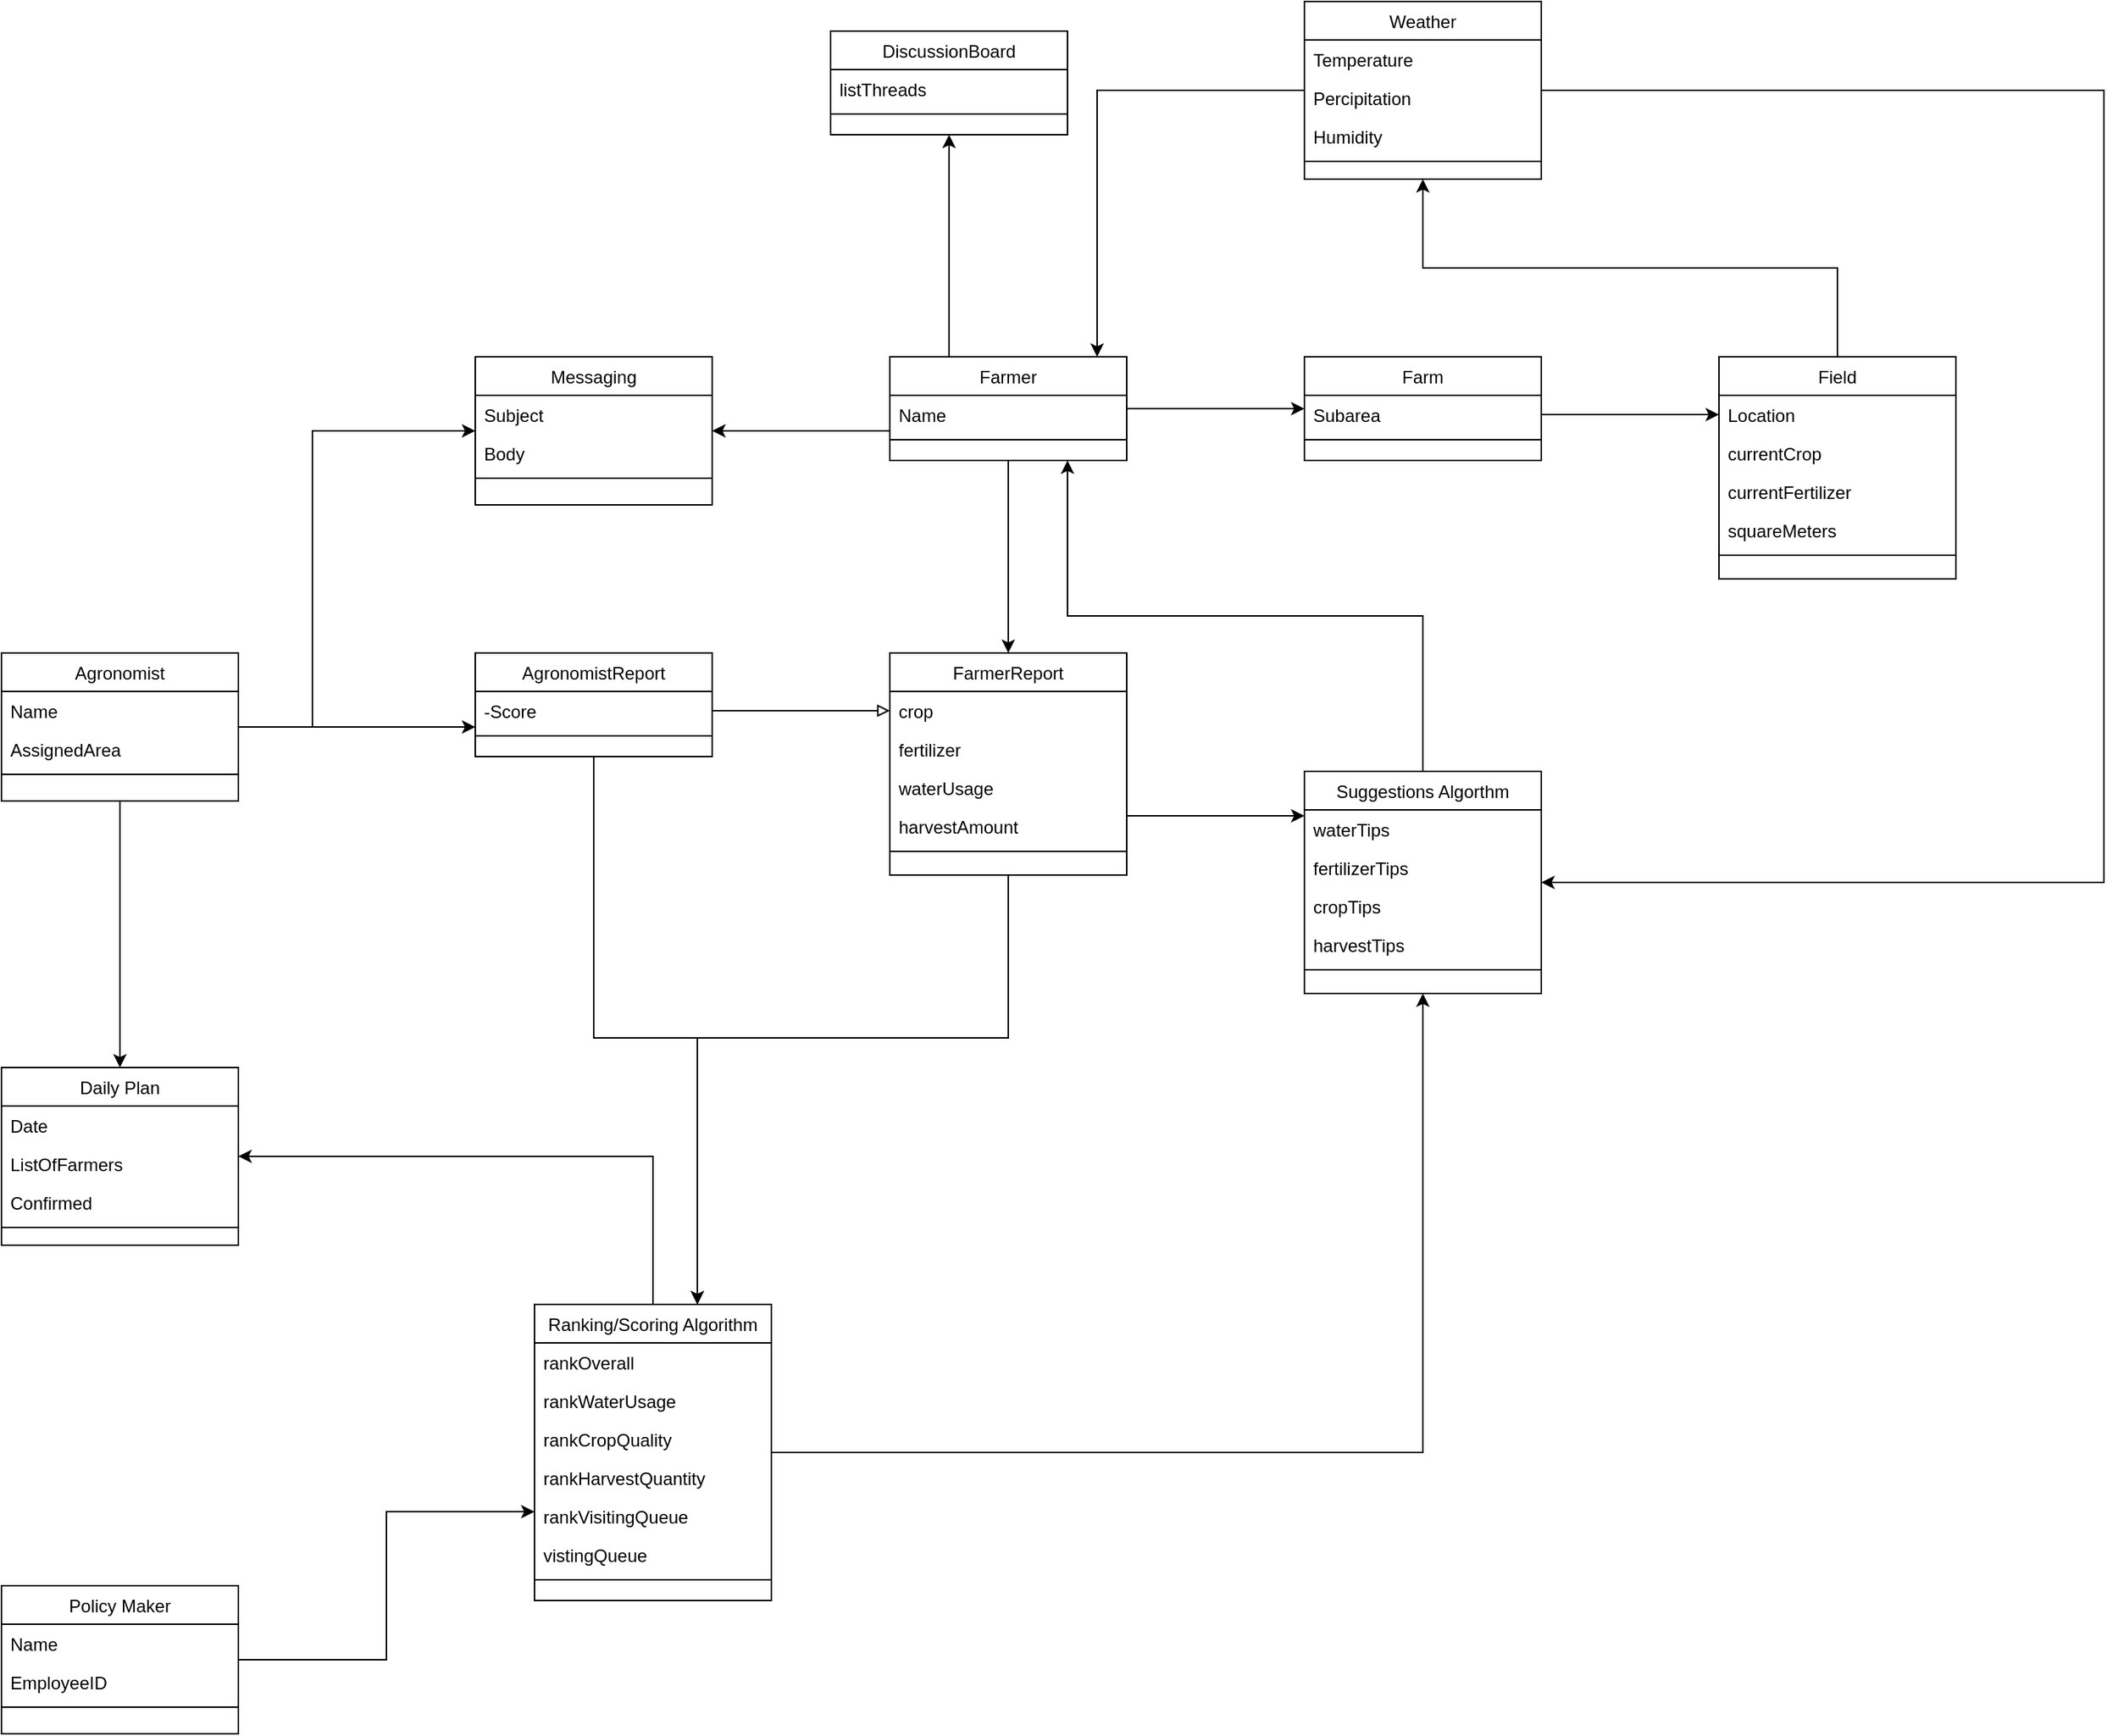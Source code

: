 <mxfile version="15.9.4" type="device" pages="2"><diagram id="C5RBs43oDa-KdzZeNtuy" name="Page-1"><mxGraphModel dx="1654" dy="2132" grid="1" gridSize="10" guides="1" tooltips="1" connect="1" arrows="1" fold="1" page="1" pageScale="1" pageWidth="827" pageHeight="1169" math="0" shadow="0"><root><mxCell id="WIyWlLk6GJQsqaUBKTNV-0"/><mxCell id="WIyWlLk6GJQsqaUBKTNV-1" parent="WIyWlLk6GJQsqaUBKTNV-0"/><mxCell id="n7bDapKCwo0mhHbxtGE7-120" style="edgeStyle=orthogonalEdgeStyle;rounded=0;orthogonalLoop=1;jettySize=auto;html=1;" edge="1" parent="WIyWlLk6GJQsqaUBKTNV-1" source="zkfFHV4jXpPFQw0GAbJ--0" target="n7bDapKCwo0mhHbxtGE7-0"><mxGeometry relative="1" as="geometry"/></mxCell><mxCell id="n7bDapKCwo0mhHbxtGE7-121" style="edgeStyle=orthogonalEdgeStyle;rounded=0;orthogonalLoop=1;jettySize=auto;html=1;" edge="1" parent="WIyWlLk6GJQsqaUBKTNV-1" source="zkfFHV4jXpPFQw0GAbJ--0" target="zkfFHV4jXpPFQw0GAbJ--17"><mxGeometry relative="1" as="geometry"/></mxCell><mxCell id="n7bDapKCwo0mhHbxtGE7-133" style="edgeStyle=orthogonalEdgeStyle;rounded=0;orthogonalLoop=1;jettySize=auto;html=1;" edge="1" parent="WIyWlLk6GJQsqaUBKTNV-1" source="zkfFHV4jXpPFQw0GAbJ--0" target="n7bDapKCwo0mhHbxtGE7-6"><mxGeometry relative="1" as="geometry"><Array as="points"><mxPoint x="680" y="170"/><mxPoint x="680" y="170"/></Array></mxGeometry></mxCell><mxCell id="n7bDapKCwo0mhHbxtGE7-134" style="edgeStyle=orthogonalEdgeStyle;rounded=0;orthogonalLoop=1;jettySize=auto;html=1;" edge="1" parent="WIyWlLk6GJQsqaUBKTNV-1" source="zkfFHV4jXpPFQw0GAbJ--0" target="n7bDapKCwo0mhHbxtGE7-83"><mxGeometry relative="1" as="geometry"><mxPoint x="200.0" y="120" as="targetPoint"/><Array as="points"><mxPoint x="760"/><mxPoint x="760"/></Array></mxGeometry></mxCell><mxCell id="zkfFHV4jXpPFQw0GAbJ--0" value="Farmer" style="swimlane;fontStyle=0;align=center;verticalAlign=top;childLayout=stackLayout;horizontal=1;startSize=26;horizontalStack=0;resizeParent=1;resizeLast=0;collapsible=1;marginBottom=0;rounded=0;shadow=0;strokeWidth=1;" parent="WIyWlLk6GJQsqaUBKTNV-1" vertex="1"><mxGeometry x="720" y="120" width="160" height="70" as="geometry"><mxRectangle x="230" y="140" width="160" height="26" as="alternateBounds"/></mxGeometry></mxCell><mxCell id="zkfFHV4jXpPFQw0GAbJ--1" value="Name" style="text;align=left;verticalAlign=top;spacingLeft=4;spacingRight=4;overflow=hidden;rotatable=0;points=[[0,0.5],[1,0.5]];portConstraint=eastwest;" parent="zkfFHV4jXpPFQw0GAbJ--0" vertex="1"><mxGeometry y="26" width="160" height="26" as="geometry"/></mxCell><mxCell id="zkfFHV4jXpPFQw0GAbJ--4" value="" style="line;html=1;strokeWidth=1;align=left;verticalAlign=middle;spacingTop=-1;spacingLeft=3;spacingRight=3;rotatable=0;labelPosition=right;points=[];portConstraint=eastwest;" parent="zkfFHV4jXpPFQw0GAbJ--0" vertex="1"><mxGeometry y="52" width="160" height="8" as="geometry"/></mxCell><mxCell id="n7bDapKCwo0mhHbxtGE7-116" style="edgeStyle=orthogonalEdgeStyle;rounded=0;orthogonalLoop=1;jettySize=auto;html=1;" edge="1" parent="WIyWlLk6GJQsqaUBKTNV-1" source="zkfFHV4jXpPFQw0GAbJ--6" target="n7bDapKCwo0mhHbxtGE7-33"><mxGeometry relative="1" as="geometry"><Array as="points"><mxPoint x="520" y="580"/><mxPoint x="590" y="580"/></Array></mxGeometry></mxCell><mxCell id="zkfFHV4jXpPFQw0GAbJ--6" value="AgronomistReport" style="swimlane;fontStyle=0;align=center;verticalAlign=top;childLayout=stackLayout;horizontal=1;startSize=26;horizontalStack=0;resizeParent=1;resizeLast=0;collapsible=1;marginBottom=0;rounded=0;shadow=0;strokeWidth=1;" parent="WIyWlLk6GJQsqaUBKTNV-1" vertex="1"><mxGeometry x="440" y="320" width="160" height="70" as="geometry"><mxRectangle x="130" y="380" width="160" height="26" as="alternateBounds"/></mxGeometry></mxCell><mxCell id="zkfFHV4jXpPFQw0GAbJ--7" value="-Score" style="text;align=left;verticalAlign=top;spacingLeft=4;spacingRight=4;overflow=hidden;rotatable=0;points=[[0,0.5],[1,0.5]];portConstraint=eastwest;" parent="zkfFHV4jXpPFQw0GAbJ--6" vertex="1"><mxGeometry y="26" width="160" height="26" as="geometry"/></mxCell><mxCell id="zkfFHV4jXpPFQw0GAbJ--9" value="" style="line;html=1;strokeWidth=1;align=left;verticalAlign=middle;spacingTop=-1;spacingLeft=3;spacingRight=3;rotatable=0;labelPosition=right;points=[];portConstraint=eastwest;" parent="zkfFHV4jXpPFQw0GAbJ--6" vertex="1"><mxGeometry y="52" width="160" height="8" as="geometry"/></mxCell><mxCell id="n7bDapKCwo0mhHbxtGE7-125" style="edgeStyle=orthogonalEdgeStyle;rounded=0;orthogonalLoop=1;jettySize=auto;html=1;exitX=0.5;exitY=0;exitDx=0;exitDy=0;" edge="1" parent="WIyWlLk6GJQsqaUBKTNV-1" source="zkfFHV4jXpPFQw0GAbJ--13" target="n7bDapKCwo0mhHbxtGE7-3"><mxGeometry relative="1" as="geometry"/></mxCell><mxCell id="zkfFHV4jXpPFQw0GAbJ--13" value="Field" style="swimlane;fontStyle=0;align=center;verticalAlign=top;childLayout=stackLayout;horizontal=1;startSize=26;horizontalStack=0;resizeParent=1;resizeLast=0;collapsible=1;marginBottom=0;rounded=0;shadow=0;strokeWidth=1;" parent="WIyWlLk6GJQsqaUBKTNV-1" vertex="1"><mxGeometry x="1280" y="120" width="160" height="150" as="geometry"><mxRectangle x="340" y="380" width="170" height="26" as="alternateBounds"/></mxGeometry></mxCell><mxCell id="zkfFHV4jXpPFQw0GAbJ--14" value="Location" style="text;align=left;verticalAlign=top;spacingLeft=4;spacingRight=4;overflow=hidden;rotatable=0;points=[[0,0.5],[1,0.5]];portConstraint=eastwest;" parent="zkfFHV4jXpPFQw0GAbJ--13" vertex="1"><mxGeometry y="26" width="160" height="26" as="geometry"/></mxCell><mxCell id="n7bDapKCwo0mhHbxtGE7-69" value="currentCrop" style="text;align=left;verticalAlign=top;spacingLeft=4;spacingRight=4;overflow=hidden;rotatable=0;points=[[0,0.5],[1,0.5]];portConstraint=eastwest;" vertex="1" parent="zkfFHV4jXpPFQw0GAbJ--13"><mxGeometry y="52" width="160" height="26" as="geometry"/></mxCell><mxCell id="n7bDapKCwo0mhHbxtGE7-68" value="currentFertilizer" style="text;align=left;verticalAlign=top;spacingLeft=4;spacingRight=4;overflow=hidden;rotatable=0;points=[[0,0.5],[1,0.5]];portConstraint=eastwest;" vertex="1" parent="zkfFHV4jXpPFQw0GAbJ--13"><mxGeometry y="78" width="160" height="26" as="geometry"/></mxCell><mxCell id="n7bDapKCwo0mhHbxtGE7-70" value="squareMeters" style="text;align=left;verticalAlign=top;spacingLeft=4;spacingRight=4;overflow=hidden;rotatable=0;points=[[0,0.5],[1,0.5]];portConstraint=eastwest;" vertex="1" parent="zkfFHV4jXpPFQw0GAbJ--13"><mxGeometry y="104" width="160" height="26" as="geometry"/></mxCell><mxCell id="zkfFHV4jXpPFQw0GAbJ--15" value="" style="line;html=1;strokeWidth=1;align=left;verticalAlign=middle;spacingTop=-1;spacingLeft=3;spacingRight=3;rotatable=0;labelPosition=right;points=[];portConstraint=eastwest;" parent="zkfFHV4jXpPFQw0GAbJ--13" vertex="1"><mxGeometry y="130" width="160" height="8" as="geometry"/></mxCell><mxCell id="zkfFHV4jXpPFQw0GAbJ--17" value="Farm" style="swimlane;fontStyle=0;align=center;verticalAlign=top;childLayout=stackLayout;horizontal=1;startSize=26;horizontalStack=0;resizeParent=1;resizeLast=0;collapsible=1;marginBottom=0;rounded=0;shadow=0;strokeWidth=1;" parent="WIyWlLk6GJQsqaUBKTNV-1" vertex="1"><mxGeometry x="1000" y="120" width="160" height="70" as="geometry"><mxRectangle x="550" y="140" width="160" height="26" as="alternateBounds"/></mxGeometry></mxCell><mxCell id="zkfFHV4jXpPFQw0GAbJ--18" value="Subarea" style="text;align=left;verticalAlign=top;spacingLeft=4;spacingRight=4;overflow=hidden;rotatable=0;points=[[0,0.5],[1,0.5]];portConstraint=eastwest;" parent="zkfFHV4jXpPFQw0GAbJ--17" vertex="1"><mxGeometry y="26" width="160" height="26" as="geometry"/></mxCell><mxCell id="zkfFHV4jXpPFQw0GAbJ--23" value="" style="line;html=1;strokeWidth=1;align=left;verticalAlign=middle;spacingTop=-1;spacingLeft=3;spacingRight=3;rotatable=0;labelPosition=right;points=[];portConstraint=eastwest;" parent="zkfFHV4jXpPFQw0GAbJ--17" vertex="1"><mxGeometry y="52" width="160" height="8" as="geometry"/></mxCell><mxCell id="n7bDapKCwo0mhHbxtGE7-117" style="edgeStyle=orthogonalEdgeStyle;rounded=0;orthogonalLoop=1;jettySize=auto;html=1;" edge="1" parent="WIyWlLk6GJQsqaUBKTNV-1" source="n7bDapKCwo0mhHbxtGE7-0" target="n7bDapKCwo0mhHbxtGE7-33"><mxGeometry relative="1" as="geometry"><Array as="points"><mxPoint x="800" y="580"/><mxPoint x="590" y="580"/></Array></mxGeometry></mxCell><mxCell id="n7bDapKCwo0mhHbxtGE7-129" style="edgeStyle=orthogonalEdgeStyle;rounded=0;orthogonalLoop=1;jettySize=auto;html=1;" edge="1" parent="WIyWlLk6GJQsqaUBKTNV-1" source="n7bDapKCwo0mhHbxtGE7-0" target="n7bDapKCwo0mhHbxtGE7-42"><mxGeometry relative="1" as="geometry"><Array as="points"><mxPoint x="970" y="430"/><mxPoint x="970" y="430"/></Array></mxGeometry></mxCell><mxCell id="n7bDapKCwo0mhHbxtGE7-0" value="FarmerReport" style="swimlane;fontStyle=0;align=center;verticalAlign=top;childLayout=stackLayout;horizontal=1;startSize=26;horizontalStack=0;resizeParent=1;resizeLast=0;collapsible=1;marginBottom=0;rounded=0;shadow=0;strokeWidth=1;" vertex="1" parent="WIyWlLk6GJQsqaUBKTNV-1"><mxGeometry x="720" y="320" width="160" height="150" as="geometry"><mxRectangle x="340" y="380" width="170" height="26" as="alternateBounds"/></mxGeometry></mxCell><mxCell id="n7bDapKCwo0mhHbxtGE7-1" value="crop" style="text;align=left;verticalAlign=top;spacingLeft=4;spacingRight=4;overflow=hidden;rotatable=0;points=[[0,0.5],[1,0.5]];portConstraint=eastwest;" vertex="1" parent="n7bDapKCwo0mhHbxtGE7-0"><mxGeometry y="26" width="160" height="26" as="geometry"/></mxCell><mxCell id="n7bDapKCwo0mhHbxtGE7-67" value="fertilizer" style="text;align=left;verticalAlign=top;spacingLeft=4;spacingRight=4;overflow=hidden;rotatable=0;points=[[0,0.5],[1,0.5]];portConstraint=eastwest;" vertex="1" parent="n7bDapKCwo0mhHbxtGE7-0"><mxGeometry y="52" width="160" height="26" as="geometry"/></mxCell><mxCell id="n7bDapKCwo0mhHbxtGE7-66" value="waterUsage" style="text;align=left;verticalAlign=top;spacingLeft=4;spacingRight=4;overflow=hidden;rotatable=0;points=[[0,0.5],[1,0.5]];portConstraint=eastwest;" vertex="1" parent="n7bDapKCwo0mhHbxtGE7-0"><mxGeometry y="78" width="160" height="26" as="geometry"/></mxCell><mxCell id="n7bDapKCwo0mhHbxtGE7-65" value="harvestAmount" style="text;align=left;verticalAlign=top;spacingLeft=4;spacingRight=4;overflow=hidden;rotatable=0;points=[[0,0.5],[1,0.5]];portConstraint=eastwest;" vertex="1" parent="n7bDapKCwo0mhHbxtGE7-0"><mxGeometry y="104" width="160" height="26" as="geometry"/></mxCell><mxCell id="n7bDapKCwo0mhHbxtGE7-2" value="" style="line;html=1;strokeWidth=1;align=left;verticalAlign=middle;spacingTop=-1;spacingLeft=3;spacingRight=3;rotatable=0;labelPosition=right;points=[];portConstraint=eastwest;" vertex="1" parent="n7bDapKCwo0mhHbxtGE7-0"><mxGeometry y="130" width="160" height="8" as="geometry"/></mxCell><mxCell id="n7bDapKCwo0mhHbxtGE7-124" style="edgeStyle=orthogonalEdgeStyle;rounded=0;orthogonalLoop=1;jettySize=auto;html=1;" edge="1" parent="WIyWlLk6GJQsqaUBKTNV-1" source="n7bDapKCwo0mhHbxtGE7-3" target="zkfFHV4jXpPFQw0GAbJ--0"><mxGeometry relative="1" as="geometry"><Array as="points"><mxPoint x="860" y="-60"/></Array></mxGeometry></mxCell><mxCell id="n7bDapKCwo0mhHbxtGE7-126" style="edgeStyle=orthogonalEdgeStyle;rounded=0;orthogonalLoop=1;jettySize=auto;html=1;" edge="1" parent="WIyWlLk6GJQsqaUBKTNV-1" source="n7bDapKCwo0mhHbxtGE7-3" target="n7bDapKCwo0mhHbxtGE7-42"><mxGeometry relative="1" as="geometry"><Array as="points"><mxPoint x="1540" y="-60"/><mxPoint x="1540" y="475"/></Array></mxGeometry></mxCell><mxCell id="n7bDapKCwo0mhHbxtGE7-3" value="Weather" style="swimlane;fontStyle=0;align=center;verticalAlign=top;childLayout=stackLayout;horizontal=1;startSize=26;horizontalStack=0;resizeParent=1;resizeLast=0;collapsible=1;marginBottom=0;rounded=0;shadow=0;strokeWidth=1;" vertex="1" parent="WIyWlLk6GJQsqaUBKTNV-1"><mxGeometry x="1000" y="-120" width="160" height="120" as="geometry"><mxRectangle x="340" y="380" width="170" height="26" as="alternateBounds"/></mxGeometry></mxCell><mxCell id="n7bDapKCwo0mhHbxtGE7-4" value="Temperature" style="text;align=left;verticalAlign=top;spacingLeft=4;spacingRight=4;overflow=hidden;rotatable=0;points=[[0,0.5],[1,0.5]];portConstraint=eastwest;" vertex="1" parent="n7bDapKCwo0mhHbxtGE7-3"><mxGeometry y="26" width="160" height="26" as="geometry"/></mxCell><mxCell id="n7bDapKCwo0mhHbxtGE7-74" value="Percipitation" style="text;align=left;verticalAlign=top;spacingLeft=4;spacingRight=4;overflow=hidden;rotatable=0;points=[[0,0.5],[1,0.5]];portConstraint=eastwest;" vertex="1" parent="n7bDapKCwo0mhHbxtGE7-3"><mxGeometry y="52" width="160" height="26" as="geometry"/></mxCell><mxCell id="n7bDapKCwo0mhHbxtGE7-73" value="Humidity" style="text;align=left;verticalAlign=top;spacingLeft=4;spacingRight=4;overflow=hidden;rotatable=0;points=[[0,0.5],[1,0.5]];portConstraint=eastwest;" vertex="1" parent="n7bDapKCwo0mhHbxtGE7-3"><mxGeometry y="78" width="160" height="26" as="geometry"/></mxCell><mxCell id="n7bDapKCwo0mhHbxtGE7-5" value="" style="line;html=1;strokeWidth=1;align=left;verticalAlign=middle;spacingTop=-1;spacingLeft=3;spacingRight=3;rotatable=0;labelPosition=right;points=[];portConstraint=eastwest;" vertex="1" parent="n7bDapKCwo0mhHbxtGE7-3"><mxGeometry y="104" width="160" height="8" as="geometry"/></mxCell><mxCell id="n7bDapKCwo0mhHbxtGE7-6" value="Messaging" style="swimlane;fontStyle=0;align=center;verticalAlign=top;childLayout=stackLayout;horizontal=1;startSize=26;horizontalStack=0;resizeParent=1;resizeLast=0;collapsible=1;marginBottom=0;rounded=0;shadow=0;strokeWidth=1;" vertex="1" parent="WIyWlLk6GJQsqaUBKTNV-1"><mxGeometry x="440" y="120" width="160" height="100" as="geometry"><mxRectangle x="340" y="380" width="170" height="26" as="alternateBounds"/></mxGeometry></mxCell><mxCell id="n7bDapKCwo0mhHbxtGE7-7" value="Subject" style="text;align=left;verticalAlign=top;spacingLeft=4;spacingRight=4;overflow=hidden;rotatable=0;points=[[0,0.5],[1,0.5]];portConstraint=eastwest;" vertex="1" parent="n7bDapKCwo0mhHbxtGE7-6"><mxGeometry y="26" width="160" height="26" as="geometry"/></mxCell><mxCell id="n7bDapKCwo0mhHbxtGE7-101" value="Body" style="text;align=left;verticalAlign=top;spacingLeft=4;spacingRight=4;overflow=hidden;rotatable=0;points=[[0,0.5],[1,0.5]];portConstraint=eastwest;" vertex="1" parent="n7bDapKCwo0mhHbxtGE7-6"><mxGeometry y="52" width="160" height="26" as="geometry"/></mxCell><mxCell id="n7bDapKCwo0mhHbxtGE7-8" value="" style="line;html=1;strokeWidth=1;align=left;verticalAlign=middle;spacingTop=-1;spacingLeft=3;spacingRight=3;rotatable=0;labelPosition=right;points=[];portConstraint=eastwest;" vertex="1" parent="n7bDapKCwo0mhHbxtGE7-6"><mxGeometry y="78" width="160" height="8" as="geometry"/></mxCell><mxCell id="n7bDapKCwo0mhHbxtGE7-118" style="edgeStyle=orthogonalEdgeStyle;rounded=0;orthogonalLoop=1;jettySize=auto;html=1;" edge="1" parent="WIyWlLk6GJQsqaUBKTNV-1" source="n7bDapKCwo0mhHbxtGE7-9" target="zkfFHV4jXpPFQw0GAbJ--6"><mxGeometry relative="1" as="geometry"><Array as="points"><mxPoint x="390" y="370"/><mxPoint x="390" y="370"/></Array></mxGeometry></mxCell><mxCell id="n7bDapKCwo0mhHbxtGE7-132" style="edgeStyle=orthogonalEdgeStyle;rounded=0;orthogonalLoop=1;jettySize=auto;html=1;" edge="1" parent="WIyWlLk6GJQsqaUBKTNV-1" source="n7bDapKCwo0mhHbxtGE7-9" target="n7bDapKCwo0mhHbxtGE7-6"><mxGeometry relative="1" as="geometry"><Array as="points"><mxPoint x="330" y="370"/><mxPoint x="330" y="170"/></Array></mxGeometry></mxCell><mxCell id="n7bDapKCwo0mhHbxtGE7-138" style="edgeStyle=orthogonalEdgeStyle;rounded=0;orthogonalLoop=1;jettySize=auto;html=1;exitX=0.5;exitY=1;exitDx=0;exitDy=0;" edge="1" parent="WIyWlLk6GJQsqaUBKTNV-1" source="n7bDapKCwo0mhHbxtGE7-9" target="n7bDapKCwo0mhHbxtGE7-30"><mxGeometry relative="1" as="geometry"/></mxCell><mxCell id="n7bDapKCwo0mhHbxtGE7-9" value="Agronomist" style="swimlane;fontStyle=0;align=center;verticalAlign=top;childLayout=stackLayout;horizontal=1;startSize=26;horizontalStack=0;resizeParent=1;resizeLast=0;collapsible=1;marginBottom=0;rounded=0;shadow=0;strokeWidth=1;" vertex="1" parent="WIyWlLk6GJQsqaUBKTNV-1"><mxGeometry x="120" y="320" width="160" height="100" as="geometry"><mxRectangle x="230" y="140" width="160" height="26" as="alternateBounds"/></mxGeometry></mxCell><mxCell id="n7bDapKCwo0mhHbxtGE7-10" value="Name" style="text;align=left;verticalAlign=top;spacingLeft=4;spacingRight=4;overflow=hidden;rotatable=0;points=[[0,0.5],[1,0.5]];portConstraint=eastwest;" vertex="1" parent="n7bDapKCwo0mhHbxtGE7-9"><mxGeometry y="26" width="160" height="26" as="geometry"/></mxCell><mxCell id="n7bDapKCwo0mhHbxtGE7-11" value="AssignedArea" style="text;align=left;verticalAlign=top;spacingLeft=4;spacingRight=4;overflow=hidden;rotatable=0;points=[[0,0.5],[1,0.5]];portConstraint=eastwest;rounded=0;shadow=0;html=0;" vertex="1" parent="n7bDapKCwo0mhHbxtGE7-9"><mxGeometry y="52" width="160" height="26" as="geometry"/></mxCell><mxCell id="n7bDapKCwo0mhHbxtGE7-13" value="" style="line;html=1;strokeWidth=1;align=left;verticalAlign=middle;spacingTop=-1;spacingLeft=3;spacingRight=3;rotatable=0;labelPosition=right;points=[];portConstraint=eastwest;" vertex="1" parent="n7bDapKCwo0mhHbxtGE7-9"><mxGeometry y="78" width="160" height="8" as="geometry"/></mxCell><mxCell id="n7bDapKCwo0mhHbxtGE7-30" value="Daily Plan" style="swimlane;fontStyle=0;align=center;verticalAlign=top;childLayout=stackLayout;horizontal=1;startSize=26;horizontalStack=0;resizeParent=1;resizeLast=0;collapsible=1;marginBottom=0;rounded=0;shadow=0;strokeWidth=1;" vertex="1" parent="WIyWlLk6GJQsqaUBKTNV-1"><mxGeometry x="120" y="600" width="160" height="120" as="geometry"><mxRectangle x="340" y="380" width="170" height="26" as="alternateBounds"/></mxGeometry></mxCell><mxCell id="n7bDapKCwo0mhHbxtGE7-31" value="Date" style="text;align=left;verticalAlign=top;spacingLeft=4;spacingRight=4;overflow=hidden;rotatable=0;points=[[0,0.5],[1,0.5]];portConstraint=eastwest;" vertex="1" parent="n7bDapKCwo0mhHbxtGE7-30"><mxGeometry y="26" width="160" height="26" as="geometry"/></mxCell><mxCell id="n7bDapKCwo0mhHbxtGE7-62" value="ListOfFarmers" style="text;align=left;verticalAlign=top;spacingLeft=4;spacingRight=4;overflow=hidden;rotatable=0;points=[[0,0.5],[1,0.5]];portConstraint=eastwest;" vertex="1" parent="n7bDapKCwo0mhHbxtGE7-30"><mxGeometry y="52" width="160" height="26" as="geometry"/></mxCell><mxCell id="n7bDapKCwo0mhHbxtGE7-63" value="Confirmed" style="text;align=left;verticalAlign=top;spacingLeft=4;spacingRight=4;overflow=hidden;rotatable=0;points=[[0,0.5],[1,0.5]];portConstraint=eastwest;" vertex="1" parent="n7bDapKCwo0mhHbxtGE7-30"><mxGeometry y="78" width="160" height="26" as="geometry"/></mxCell><mxCell id="n7bDapKCwo0mhHbxtGE7-32" value="" style="line;html=1;strokeWidth=1;align=left;verticalAlign=middle;spacingTop=-1;spacingLeft=3;spacingRight=3;rotatable=0;labelPosition=right;points=[];portConstraint=eastwest;" vertex="1" parent="n7bDapKCwo0mhHbxtGE7-30"><mxGeometry y="104" width="160" height="8" as="geometry"/></mxCell><mxCell id="n7bDapKCwo0mhHbxtGE7-112" style="edgeStyle=orthogonalEdgeStyle;rounded=0;orthogonalLoop=1;jettySize=auto;html=1;exitX=0.5;exitY=0;exitDx=0;exitDy=0;" edge="1" parent="WIyWlLk6GJQsqaUBKTNV-1" source="n7bDapKCwo0mhHbxtGE7-33" target="n7bDapKCwo0mhHbxtGE7-30"><mxGeometry relative="1" as="geometry"><Array as="points"><mxPoint x="560" y="660"/></Array></mxGeometry></mxCell><mxCell id="n7bDapKCwo0mhHbxtGE7-130" style="edgeStyle=orthogonalEdgeStyle;rounded=0;orthogonalLoop=1;jettySize=auto;html=1;" edge="1" parent="WIyWlLk6GJQsqaUBKTNV-1" source="n7bDapKCwo0mhHbxtGE7-33" target="n7bDapKCwo0mhHbxtGE7-42"><mxGeometry relative="1" as="geometry"/></mxCell><mxCell id="n7bDapKCwo0mhHbxtGE7-33" value="Ranking/Scoring Algorithm" style="swimlane;fontStyle=0;align=center;verticalAlign=top;childLayout=stackLayout;horizontal=1;startSize=26;horizontalStack=0;resizeParent=1;resizeLast=0;collapsible=1;marginBottom=0;rounded=0;shadow=0;strokeWidth=1;" vertex="1" parent="WIyWlLk6GJQsqaUBKTNV-1"><mxGeometry x="480" y="760" width="160" height="200" as="geometry"><mxRectangle x="340" y="380" width="170" height="26" as="alternateBounds"/></mxGeometry></mxCell><mxCell id="n7bDapKCwo0mhHbxtGE7-34" value="rankOverall" style="text;align=left;verticalAlign=top;spacingLeft=4;spacingRight=4;overflow=hidden;rotatable=0;points=[[0,0.5],[1,0.5]];portConstraint=eastwest;" vertex="1" parent="n7bDapKCwo0mhHbxtGE7-33"><mxGeometry y="26" width="160" height="26" as="geometry"/></mxCell><mxCell id="n7bDapKCwo0mhHbxtGE7-102" value="rankWaterUsage" style="text;align=left;verticalAlign=top;spacingLeft=4;spacingRight=4;overflow=hidden;rotatable=0;points=[[0,0.5],[1,0.5]];portConstraint=eastwest;" vertex="1" parent="n7bDapKCwo0mhHbxtGE7-33"><mxGeometry y="52" width="160" height="26" as="geometry"/></mxCell><mxCell id="n7bDapKCwo0mhHbxtGE7-106" value="rankCropQuality" style="text;align=left;verticalAlign=top;spacingLeft=4;spacingRight=4;overflow=hidden;rotatable=0;points=[[0,0.5],[1,0.5]];portConstraint=eastwest;" vertex="1" parent="n7bDapKCwo0mhHbxtGE7-33"><mxGeometry y="78" width="160" height="26" as="geometry"/></mxCell><mxCell id="n7bDapKCwo0mhHbxtGE7-105" value="rankHarvestQuantity" style="text;align=left;verticalAlign=top;spacingLeft=4;spacingRight=4;overflow=hidden;rotatable=0;points=[[0,0.5],[1,0.5]];portConstraint=eastwest;" vertex="1" parent="n7bDapKCwo0mhHbxtGE7-33"><mxGeometry y="104" width="160" height="26" as="geometry"/></mxCell><mxCell id="n7bDapKCwo0mhHbxtGE7-104" value="rankVisitingQueue" style="text;align=left;verticalAlign=top;spacingLeft=4;spacingRight=4;overflow=hidden;rotatable=0;points=[[0,0.5],[1,0.5]];portConstraint=eastwest;" vertex="1" parent="n7bDapKCwo0mhHbxtGE7-33"><mxGeometry y="130" width="160" height="26" as="geometry"/></mxCell><mxCell id="n7bDapKCwo0mhHbxtGE7-103" value="vistingQueue" style="text;align=left;verticalAlign=top;spacingLeft=4;spacingRight=4;overflow=hidden;rotatable=0;points=[[0,0.5],[1,0.5]];portConstraint=eastwest;" vertex="1" parent="n7bDapKCwo0mhHbxtGE7-33"><mxGeometry y="156" width="160" height="26" as="geometry"/></mxCell><mxCell id="n7bDapKCwo0mhHbxtGE7-35" value="" style="line;html=1;strokeWidth=1;align=left;verticalAlign=middle;spacingTop=-1;spacingLeft=3;spacingRight=3;rotatable=0;labelPosition=right;points=[];portConstraint=eastwest;" vertex="1" parent="n7bDapKCwo0mhHbxtGE7-33"><mxGeometry y="182" width="160" height="8" as="geometry"/></mxCell><mxCell id="n7bDapKCwo0mhHbxtGE7-115" style="edgeStyle=orthogonalEdgeStyle;rounded=0;orthogonalLoop=1;jettySize=auto;html=1;" edge="1" parent="WIyWlLk6GJQsqaUBKTNV-1" source="n7bDapKCwo0mhHbxtGE7-39" target="n7bDapKCwo0mhHbxtGE7-33"><mxGeometry relative="1" as="geometry"><Array as="points"><mxPoint x="380" y="1000"/><mxPoint x="380" y="900"/></Array></mxGeometry></mxCell><mxCell id="n7bDapKCwo0mhHbxtGE7-39" value="Policy Maker" style="swimlane;fontStyle=0;align=center;verticalAlign=top;childLayout=stackLayout;horizontal=1;startSize=26;horizontalStack=0;resizeParent=1;resizeLast=0;collapsible=1;marginBottom=0;rounded=0;shadow=0;strokeWidth=1;" vertex="1" parent="WIyWlLk6GJQsqaUBKTNV-1"><mxGeometry x="120" y="950" width="160" height="100" as="geometry"><mxRectangle x="340" y="380" width="170" height="26" as="alternateBounds"/></mxGeometry></mxCell><mxCell id="n7bDapKCwo0mhHbxtGE7-40" value="Name" style="text;align=left;verticalAlign=top;spacingLeft=4;spacingRight=4;overflow=hidden;rotatable=0;points=[[0,0.5],[1,0.5]];portConstraint=eastwest;" vertex="1" parent="n7bDapKCwo0mhHbxtGE7-39"><mxGeometry y="26" width="160" height="26" as="geometry"/></mxCell><mxCell id="n7bDapKCwo0mhHbxtGE7-64" value="EmployeeID" style="text;align=left;verticalAlign=top;spacingLeft=4;spacingRight=4;overflow=hidden;rotatable=0;points=[[0,0.5],[1,0.5]];portConstraint=eastwest;" vertex="1" parent="n7bDapKCwo0mhHbxtGE7-39"><mxGeometry y="52" width="160" height="26" as="geometry"/></mxCell><mxCell id="n7bDapKCwo0mhHbxtGE7-41" value="" style="line;html=1;strokeWidth=1;align=left;verticalAlign=middle;spacingTop=-1;spacingLeft=3;spacingRight=3;rotatable=0;labelPosition=right;points=[];portConstraint=eastwest;" vertex="1" parent="n7bDapKCwo0mhHbxtGE7-39"><mxGeometry y="78" width="160" height="8" as="geometry"/></mxCell><mxCell id="n7bDapKCwo0mhHbxtGE7-128" style="edgeStyle=orthogonalEdgeStyle;rounded=0;orthogonalLoop=1;jettySize=auto;html=1;exitX=0.5;exitY=0;exitDx=0;exitDy=0;" edge="1" parent="WIyWlLk6GJQsqaUBKTNV-1" source="n7bDapKCwo0mhHbxtGE7-42" target="zkfFHV4jXpPFQw0GAbJ--0"><mxGeometry relative="1" as="geometry"><Array as="points"><mxPoint x="1080" y="295"/><mxPoint x="840" y="295"/></Array></mxGeometry></mxCell><mxCell id="n7bDapKCwo0mhHbxtGE7-42" value="Suggestions Algorthm" style="swimlane;fontStyle=0;align=center;verticalAlign=top;childLayout=stackLayout;horizontal=1;startSize=26;horizontalStack=0;resizeParent=1;resizeLast=0;collapsible=1;marginBottom=0;rounded=0;shadow=0;strokeWidth=1;" vertex="1" parent="WIyWlLk6GJQsqaUBKTNV-1"><mxGeometry x="1000" y="400" width="160" height="150" as="geometry"><mxRectangle x="340" y="380" width="170" height="26" as="alternateBounds"/></mxGeometry></mxCell><mxCell id="n7bDapKCwo0mhHbxtGE7-43" value="waterTips" style="text;align=left;verticalAlign=top;spacingLeft=4;spacingRight=4;overflow=hidden;rotatable=0;points=[[0,0.5],[1,0.5]];portConstraint=eastwest;" vertex="1" parent="n7bDapKCwo0mhHbxtGE7-42"><mxGeometry y="26" width="160" height="26" as="geometry"/></mxCell><mxCell id="n7bDapKCwo0mhHbxtGE7-109" value="fertilizerTips" style="text;align=left;verticalAlign=top;spacingLeft=4;spacingRight=4;overflow=hidden;rotatable=0;points=[[0,0.5],[1,0.5]];portConstraint=eastwest;" vertex="1" parent="n7bDapKCwo0mhHbxtGE7-42"><mxGeometry y="52" width="160" height="26" as="geometry"/></mxCell><mxCell id="n7bDapKCwo0mhHbxtGE7-110" value="cropTips" style="text;align=left;verticalAlign=top;spacingLeft=4;spacingRight=4;overflow=hidden;rotatable=0;points=[[0,0.5],[1,0.5]];portConstraint=eastwest;" vertex="1" parent="n7bDapKCwo0mhHbxtGE7-42"><mxGeometry y="78" width="160" height="26" as="geometry"/></mxCell><mxCell id="n7bDapKCwo0mhHbxtGE7-111" value="harvestTips" style="text;align=left;verticalAlign=top;spacingLeft=4;spacingRight=4;overflow=hidden;rotatable=0;points=[[0,0.5],[1,0.5]];portConstraint=eastwest;" vertex="1" parent="n7bDapKCwo0mhHbxtGE7-42"><mxGeometry y="104" width="160" height="26" as="geometry"/></mxCell><mxCell id="n7bDapKCwo0mhHbxtGE7-44" value="" style="line;html=1;strokeWidth=1;align=left;verticalAlign=middle;spacingTop=-1;spacingLeft=3;spacingRight=3;rotatable=0;labelPosition=right;points=[];portConstraint=eastwest;" vertex="1" parent="n7bDapKCwo0mhHbxtGE7-42"><mxGeometry y="130" width="160" height="8" as="geometry"/></mxCell><mxCell id="n7bDapKCwo0mhHbxtGE7-83" value="DiscussionBoard" style="swimlane;fontStyle=0;align=center;verticalAlign=top;childLayout=stackLayout;horizontal=1;startSize=26;horizontalStack=0;resizeParent=1;resizeLast=0;collapsible=1;marginBottom=0;rounded=0;shadow=0;strokeWidth=1;" vertex="1" parent="WIyWlLk6GJQsqaUBKTNV-1"><mxGeometry x="680" y="-100" width="160" height="70" as="geometry"><mxRectangle x="230" y="140" width="160" height="26" as="alternateBounds"/></mxGeometry></mxCell><mxCell id="n7bDapKCwo0mhHbxtGE7-84" value="listThreads" style="text;align=left;verticalAlign=top;spacingLeft=4;spacingRight=4;overflow=hidden;rotatable=0;points=[[0,0.5],[1,0.5]];portConstraint=eastwest;" vertex="1" parent="n7bDapKCwo0mhHbxtGE7-83"><mxGeometry y="26" width="160" height="26" as="geometry"/></mxCell><mxCell id="n7bDapKCwo0mhHbxtGE7-86" value="" style="line;html=1;strokeWidth=1;align=left;verticalAlign=middle;spacingTop=-1;spacingLeft=3;spacingRight=3;rotatable=0;labelPosition=right;points=[];portConstraint=eastwest;" vertex="1" parent="n7bDapKCwo0mhHbxtGE7-83"><mxGeometry y="52" width="160" height="8" as="geometry"/></mxCell><mxCell id="n7bDapKCwo0mhHbxtGE7-119" style="edgeStyle=orthogonalEdgeStyle;rounded=0;orthogonalLoop=1;jettySize=auto;html=1;exitX=1;exitY=0.5;exitDx=0;exitDy=0;endArrow=block;endFill=0;" edge="1" parent="WIyWlLk6GJQsqaUBKTNV-1" source="zkfFHV4jXpPFQw0GAbJ--7" target="n7bDapKCwo0mhHbxtGE7-0"><mxGeometry relative="1" as="geometry"><Array as="points"><mxPoint x="690" y="359"/><mxPoint x="690" y="359"/></Array></mxGeometry></mxCell><mxCell id="n7bDapKCwo0mhHbxtGE7-122" style="edgeStyle=orthogonalEdgeStyle;rounded=0;orthogonalLoop=1;jettySize=auto;html=1;" edge="1" parent="WIyWlLk6GJQsqaUBKTNV-1" source="zkfFHV4jXpPFQw0GAbJ--18" target="zkfFHV4jXpPFQw0GAbJ--13"><mxGeometry relative="1" as="geometry"><Array as="points"><mxPoint x="1250" y="159"/><mxPoint x="1250" y="159"/></Array></mxGeometry></mxCell></root></mxGraphModel></diagram><diagram id="qAgtQidzDl9LZM49LpU5" name="Page-2"><mxGraphModel dx="682" dy="329" grid="1" gridSize="10" guides="1" tooltips="1" connect="1" arrows="1" fold="1" page="1" pageScale="1" pageWidth="850" pageHeight="1100" math="0" shadow="0"><root><mxCell id="SPxovCZ3aSJ_WI5Ul7oY-0"/><mxCell id="SPxovCZ3aSJ_WI5Ul7oY-1" parent="SPxovCZ3aSJ_WI5Ul7oY-0"/><mxCell id="RxCv5ZsX3i8wHnJKySEr-87" style="edgeStyle=orthogonalEdgeStyle;rounded=0;orthogonalLoop=1;jettySize=auto;html=1;endArrow=block;endFill=1;" edge="1" parent="SPxovCZ3aSJ_WI5Ul7oY-1" source="RxCv5ZsX3i8wHnJKySEr-4" target="RxCv5ZsX3i8wHnJKySEr-23"><mxGeometry relative="1" as="geometry"><Array as="points"><mxPoint x="500" y="330"/><mxPoint x="500" y="330"/></Array></mxGeometry></mxCell><mxCell id="RxCv5ZsX3i8wHnJKySEr-134" value="&amp;lt;&amp;lt;generates&amp;gt;&amp;gt;" style="edgeLabel;html=1;align=center;verticalAlign=middle;resizable=0;points=[];" vertex="1" connectable="0" parent="RxCv5ZsX3i8wHnJKySEr-87"><mxGeometry x="0.265" y="-2" relative="1" as="geometry"><mxPoint as="offset"/></mxGeometry></mxCell><mxCell id="RxCv5ZsX3i8wHnJKySEr-91" value="&amp;lt;&amp;lt;participatesIn&amp;gt;&amp;gt;" style="edgeStyle=orthogonalEdgeStyle;rounded=0;orthogonalLoop=1;jettySize=auto;html=1;endArrow=block;endFill=1;" edge="1" parent="SPxovCZ3aSJ_WI5Ul7oY-1" source="RxCv5ZsX3i8wHnJKySEr-4" target="RxCv5ZsX3i8wHnJKySEr-74"><mxGeometry relative="1" as="geometry"><Array as="points"><mxPoint x="500" y="70"/><mxPoint x="500" y="70"/></Array></mxGeometry></mxCell><mxCell id="RxCv5ZsX3i8wHnJKySEr-4" value="Farmer" style="swimlane;fontStyle=0;align=center;verticalAlign=top;childLayout=stackLayout;horizontal=1;startSize=26;horizontalStack=0;resizeParent=1;resizeLast=0;collapsible=1;marginBottom=0;rounded=0;shadow=0;strokeWidth=1;" vertex="1" parent="SPxovCZ3aSJ_WI5Ul7oY-1"><mxGeometry x="370" y="170" width="160" height="70" as="geometry"><mxRectangle x="230" y="140" width="160" height="26" as="alternateBounds"/></mxGeometry></mxCell><mxCell id="RxCv5ZsX3i8wHnJKySEr-5" value="-name" style="text;align=left;verticalAlign=top;spacingLeft=4;spacingRight=4;overflow=hidden;rotatable=0;points=[[0,0.5],[1,0.5]];portConstraint=eastwest;" vertex="1" parent="RxCv5ZsX3i8wHnJKySEr-4"><mxGeometry y="26" width="160" height="26" as="geometry"/></mxCell><mxCell id="RxCv5ZsX3i8wHnJKySEr-6" value="" style="line;html=1;strokeWidth=1;align=left;verticalAlign=middle;spacingTop=-1;spacingLeft=3;spacingRight=3;rotatable=0;labelPosition=right;points=[];portConstraint=eastwest;" vertex="1" parent="RxCv5ZsX3i8wHnJKySEr-4"><mxGeometry y="52" width="160" height="8" as="geometry"/></mxCell><mxCell id="RxCv5ZsX3i8wHnJKySEr-88" style="edgeStyle=orthogonalEdgeStyle;rounded=0;orthogonalLoop=1;jettySize=auto;html=1;exitX=0.5;exitY=0;exitDx=0;exitDy=0;endArrow=block;endFill=0;" edge="1" parent="SPxovCZ3aSJ_WI5Ul7oY-1" source="RxCv5ZsX3i8wHnJKySEr-8" target="RxCv5ZsX3i8wHnJKySEr-23"><mxGeometry relative="1" as="geometry"/></mxCell><mxCell id="RxCv5ZsX3i8wHnJKySEr-102" style="edgeStyle=orthogonalEdgeStyle;rounded=0;orthogonalLoop=1;jettySize=auto;html=1;endArrow=block;endFill=1;exitX=0;exitY=0.25;exitDx=0;exitDy=0;" edge="1" parent="SPxovCZ3aSJ_WI5Ul7oY-1" source="RxCv5ZsX3i8wHnJKySEr-8" target="RxCv5ZsX3i8wHnJKySEr-82"><mxGeometry relative="1" as="geometry"><Array as="points"><mxPoint x="390" y="660"/></Array></mxGeometry></mxCell><mxCell id="RxCv5ZsX3i8wHnJKySEr-8" value="AgronomistReport" style="swimlane;fontStyle=0;align=center;verticalAlign=top;childLayout=stackLayout;horizontal=1;startSize=26;horizontalStack=0;resizeParent=1;resizeLast=0;collapsible=1;marginBottom=0;rounded=0;shadow=0;strokeWidth=1;" vertex="1" parent="SPxovCZ3aSJ_WI5Ul7oY-1"><mxGeometry x="390" y="650" width="160" height="70" as="geometry"><mxRectangle x="130" y="380" width="160" height="26" as="alternateBounds"/></mxGeometry></mxCell><mxCell id="RxCv5ZsX3i8wHnJKySEr-9" value="-score" style="text;align=left;verticalAlign=top;spacingLeft=4;spacingRight=4;overflow=hidden;rotatable=0;points=[[0,0.5],[1,0.5]];portConstraint=eastwest;" vertex="1" parent="RxCv5ZsX3i8wHnJKySEr-8"><mxGeometry y="26" width="160" height="26" as="geometry"/></mxCell><mxCell id="RxCv5ZsX3i8wHnJKySEr-10" value="" style="line;html=1;strokeWidth=1;align=left;verticalAlign=middle;spacingTop=-1;spacingLeft=3;spacingRight=3;rotatable=0;labelPosition=right;points=[];portConstraint=eastwest;" vertex="1" parent="RxCv5ZsX3i8wHnJKySEr-8"><mxGeometry y="52" width="160" height="8" as="geometry"/></mxCell><mxCell id="RxCv5ZsX3i8wHnJKySEr-12" value="Field" style="swimlane;fontStyle=0;align=center;verticalAlign=top;childLayout=stackLayout;horizontal=1;startSize=26;horizontalStack=0;resizeParent=1;resizeLast=0;collapsible=1;marginBottom=0;rounded=0;shadow=0;strokeWidth=1;" vertex="1" parent="SPxovCZ3aSJ_WI5Ul7oY-1"><mxGeometry x="960" y="150" width="160" height="150" as="geometry"><mxRectangle x="340" y="380" width="170" height="26" as="alternateBounds"/></mxGeometry></mxCell><mxCell id="RxCv5ZsX3i8wHnJKySEr-13" value="-location" style="text;align=left;verticalAlign=top;spacingLeft=4;spacingRight=4;overflow=hidden;rotatable=0;points=[[0,0.5],[1,0.5]];portConstraint=eastwest;" vertex="1" parent="RxCv5ZsX3i8wHnJKySEr-12"><mxGeometry y="26" width="160" height="26" as="geometry"/></mxCell><mxCell id="RxCv5ZsX3i8wHnJKySEr-14" value="-currentCrop" style="text;align=left;verticalAlign=top;spacingLeft=4;spacingRight=4;overflow=hidden;rotatable=0;points=[[0,0.5],[1,0.5]];portConstraint=eastwest;" vertex="1" parent="RxCv5ZsX3i8wHnJKySEr-12"><mxGeometry y="52" width="160" height="26" as="geometry"/></mxCell><mxCell id="RxCv5ZsX3i8wHnJKySEr-15" value="-currentFertilizer" style="text;align=left;verticalAlign=top;spacingLeft=4;spacingRight=4;overflow=hidden;rotatable=0;points=[[0,0.5],[1,0.5]];portConstraint=eastwest;" vertex="1" parent="RxCv5ZsX3i8wHnJKySEr-12"><mxGeometry y="78" width="160" height="26" as="geometry"/></mxCell><mxCell id="RxCv5ZsX3i8wHnJKySEr-16" value="-squareMeters" style="text;align=left;verticalAlign=top;spacingLeft=4;spacingRight=4;overflow=hidden;rotatable=0;points=[[0,0.5],[1,0.5]];portConstraint=eastwest;" vertex="1" parent="RxCv5ZsX3i8wHnJKySEr-12"><mxGeometry y="104" width="160" height="26" as="geometry"/></mxCell><mxCell id="RxCv5ZsX3i8wHnJKySEr-17" value="" style="line;html=1;strokeWidth=1;align=left;verticalAlign=middle;spacingTop=-1;spacingLeft=3;spacingRight=3;rotatable=0;labelPosition=right;points=[];portConstraint=eastwest;" vertex="1" parent="RxCv5ZsX3i8wHnJKySEr-12"><mxGeometry y="130" width="160" height="8" as="geometry"/></mxCell><mxCell id="RxCv5ZsX3i8wHnJKySEr-90" style="edgeStyle=orthogonalEdgeStyle;rounded=0;orthogonalLoop=1;jettySize=auto;html=1;endArrow=block;endFill=1;" edge="1" parent="SPxovCZ3aSJ_WI5Ul7oY-1" source="RxCv5ZsX3i8wHnJKySEr-18" target="RxCv5ZsX3i8wHnJKySEr-12"><mxGeometry relative="1" as="geometry"><mxPoint x="920" y="180" as="targetPoint"/><Array as="points"><mxPoint x="900" y="180"/><mxPoint x="900" y="180"/></Array></mxGeometry></mxCell><mxCell id="RxCv5ZsX3i8wHnJKySEr-130" value="&amp;lt;&amp;lt;consistsOf&amp;gt;&amp;gt;" style="edgeLabel;html=1;align=center;verticalAlign=middle;resizable=0;points=[];" vertex="1" connectable="0" parent="RxCv5ZsX3i8wHnJKySEr-90"><mxGeometry x="-0.074" y="1" relative="1" as="geometry"><mxPoint as="offset"/></mxGeometry></mxCell><mxCell id="RxCv5ZsX3i8wHnJKySEr-18" value="Farm" style="swimlane;fontStyle=0;align=center;verticalAlign=top;childLayout=stackLayout;horizontal=1;startSize=26;horizontalStack=0;resizeParent=1;resizeLast=0;collapsible=1;marginBottom=0;rounded=0;shadow=0;strokeWidth=1;" vertex="1" parent="SPxovCZ3aSJ_WI5Ul7oY-1"><mxGeometry x="680" y="160" width="160" height="70" as="geometry"><mxRectangle x="550" y="140" width="160" height="26" as="alternateBounds"/></mxGeometry></mxCell><mxCell id="RxCv5ZsX3i8wHnJKySEr-19" value="-subArea" style="text;align=left;verticalAlign=top;spacingLeft=4;spacingRight=4;overflow=hidden;rotatable=0;points=[[0,0.5],[1,0.5]];portConstraint=eastwest;" vertex="1" parent="RxCv5ZsX3i8wHnJKySEr-18"><mxGeometry y="26" width="160" height="26" as="geometry"/></mxCell><mxCell id="RxCv5ZsX3i8wHnJKySEr-20" value="" style="line;html=1;strokeWidth=1;align=left;verticalAlign=middle;spacingTop=-1;spacingLeft=3;spacingRight=3;rotatable=0;labelPosition=right;points=[];portConstraint=eastwest;" vertex="1" parent="RxCv5ZsX3i8wHnJKySEr-18"><mxGeometry y="52" width="160" height="8" as="geometry"/></mxCell><mxCell id="RxCv5ZsX3i8wHnJKySEr-23" value="Report" style="swimlane;fontStyle=0;align=center;verticalAlign=top;childLayout=stackLayout;horizontal=1;startSize=26;horizontalStack=0;resizeParent=1;resizeLast=0;collapsible=1;marginBottom=0;rounded=0;shadow=0;strokeWidth=1;" vertex="1" parent="SPxovCZ3aSJ_WI5Ul7oY-1"><mxGeometry x="390" y="460" width="160" height="150" as="geometry"><mxRectangle x="340" y="380" width="170" height="26" as="alternateBounds"/></mxGeometry></mxCell><mxCell id="RxCv5ZsX3i8wHnJKySEr-24" value="-crop" style="text;align=left;verticalAlign=top;spacingLeft=4;spacingRight=4;overflow=hidden;rotatable=0;points=[[0,0.5],[1,0.5]];portConstraint=eastwest;" vertex="1" parent="RxCv5ZsX3i8wHnJKySEr-23"><mxGeometry y="26" width="160" height="26" as="geometry"/></mxCell><mxCell id="RxCv5ZsX3i8wHnJKySEr-25" value="-fertilizer" style="text;align=left;verticalAlign=top;spacingLeft=4;spacingRight=4;overflow=hidden;rotatable=0;points=[[0,0.5],[1,0.5]];portConstraint=eastwest;" vertex="1" parent="RxCv5ZsX3i8wHnJKySEr-23"><mxGeometry y="52" width="160" height="26" as="geometry"/></mxCell><mxCell id="RxCv5ZsX3i8wHnJKySEr-26" value="-waterUsage" style="text;align=left;verticalAlign=top;spacingLeft=4;spacingRight=4;overflow=hidden;rotatable=0;points=[[0,0.5],[1,0.5]];portConstraint=eastwest;" vertex="1" parent="RxCv5ZsX3i8wHnJKySEr-23"><mxGeometry y="78" width="160" height="26" as="geometry"/></mxCell><mxCell id="RxCv5ZsX3i8wHnJKySEr-27" value="-harvestAmount" style="text;align=left;verticalAlign=top;spacingLeft=4;spacingRight=4;overflow=hidden;rotatable=0;points=[[0,0.5],[1,0.5]];portConstraint=eastwest;" vertex="1" parent="RxCv5ZsX3i8wHnJKySEr-23"><mxGeometry y="104" width="160" height="26" as="geometry"/></mxCell><mxCell id="RxCv5ZsX3i8wHnJKySEr-28" value="" style="line;html=1;strokeWidth=1;align=left;verticalAlign=middle;spacingTop=-1;spacingLeft=3;spacingRight=3;rotatable=0;labelPosition=right;points=[];portConstraint=eastwest;" vertex="1" parent="RxCv5ZsX3i8wHnJKySEr-23"><mxGeometry y="130" width="160" height="8" as="geometry"/></mxCell><mxCell id="RxCv5ZsX3i8wHnJKySEr-120" style="edgeStyle=orthogonalEdgeStyle;rounded=0;orthogonalLoop=1;jettySize=auto;html=1;startArrow=block;startFill=1;endArrow=none;endFill=0;" edge="1" parent="SPxovCZ3aSJ_WI5Ul7oY-1" source="RxCv5ZsX3i8wHnJKySEr-31" target="RxCv5ZsX3i8wHnJKySEr-4"><mxGeometry relative="1" as="geometry"><Array as="points"><mxPoint x="410" y="260"/><mxPoint x="410" y="260"/></Array></mxGeometry></mxCell><mxCell id="RxCv5ZsX3i8wHnJKySEr-135" value="&amp;lt;&amp;lt;accesses&amp;gt;&amp;gt;" style="edgeLabel;html=1;align=center;verticalAlign=middle;resizable=0;points=[];" vertex="1" connectable="0" parent="RxCv5ZsX3i8wHnJKySEr-120"><mxGeometry x="0.11" y="1" relative="1" as="geometry"><mxPoint as="offset"/></mxGeometry></mxCell><mxCell id="RxCv5ZsX3i8wHnJKySEr-121" style="edgeStyle=orthogonalEdgeStyle;rounded=0;orthogonalLoop=1;jettySize=auto;html=1;startArrow=none;startFill=0;endArrow=block;endFill=1;" edge="1" parent="SPxovCZ3aSJ_WI5Ul7oY-1" source="RxCv5ZsX3i8wHnJKySEr-31" target="RxCv5ZsX3i8wHnJKySEr-82"><mxGeometry relative="1" as="geometry"><Array as="points"><mxPoint x="330" y="530"/></Array></mxGeometry></mxCell><mxCell id="RxCv5ZsX3i8wHnJKySEr-31" value="Weather" style="swimlane;fontStyle=0;align=center;verticalAlign=top;childLayout=stackLayout;horizontal=1;startSize=26;horizontalStack=0;resizeParent=1;resizeLast=0;collapsible=1;marginBottom=0;rounded=0;shadow=0;strokeWidth=1;" vertex="1" parent="SPxovCZ3aSJ_WI5Ul7oY-1"><mxGeometry x="290" y="310" width="160" height="120" as="geometry"><mxRectangle x="340" y="380" width="170" height="26" as="alternateBounds"/></mxGeometry></mxCell><mxCell id="RxCv5ZsX3i8wHnJKySEr-32" value="-temperature" style="text;align=left;verticalAlign=top;spacingLeft=4;spacingRight=4;overflow=hidden;rotatable=0;points=[[0,0.5],[1,0.5]];portConstraint=eastwest;" vertex="1" parent="RxCv5ZsX3i8wHnJKySEr-31"><mxGeometry y="26" width="160" height="26" as="geometry"/></mxCell><mxCell id="RxCv5ZsX3i8wHnJKySEr-33" value="-percipitation" style="text;align=left;verticalAlign=top;spacingLeft=4;spacingRight=4;overflow=hidden;rotatable=0;points=[[0,0.5],[1,0.5]];portConstraint=eastwest;" vertex="1" parent="RxCv5ZsX3i8wHnJKySEr-31"><mxGeometry y="52" width="160" height="26" as="geometry"/></mxCell><mxCell id="RxCv5ZsX3i8wHnJKySEr-34" value="-humidity" style="text;align=left;verticalAlign=top;spacingLeft=4;spacingRight=4;overflow=hidden;rotatable=0;points=[[0,0.5],[1,0.5]];portConstraint=eastwest;" vertex="1" parent="RxCv5ZsX3i8wHnJKySEr-31"><mxGeometry y="78" width="160" height="26" as="geometry"/></mxCell><mxCell id="RxCv5ZsX3i8wHnJKySEr-35" value="" style="line;html=1;strokeWidth=1;align=left;verticalAlign=middle;spacingTop=-1;spacingLeft=3;spacingRight=3;rotatable=0;labelPosition=right;points=[];portConstraint=eastwest;" vertex="1" parent="RxCv5ZsX3i8wHnJKySEr-31"><mxGeometry y="104" width="160" height="8" as="geometry"/></mxCell><mxCell id="RxCv5ZsX3i8wHnJKySEr-103" style="edgeStyle=orthogonalEdgeStyle;rounded=0;orthogonalLoop=1;jettySize=auto;html=1;endArrow=block;endFill=1;startArrow=block;startFill=1;" edge="1" parent="SPxovCZ3aSJ_WI5Ul7oY-1" source="RxCv5ZsX3i8wHnJKySEr-36" target="RxCv5ZsX3i8wHnJKySEr-43"><mxGeometry relative="1" as="geometry"><Array as="points"><mxPoint x="650" y="840"/></Array></mxGeometry></mxCell><mxCell id="RxCv5ZsX3i8wHnJKySEr-132" value="&lt;div&gt;&amp;lt;&amp;lt;sends&amp;gt;&amp;gt;&lt;/div&gt;&lt;div&gt;&amp;lt;&amp;lt;receives&amp;gt;&amp;gt;&lt;br&gt;&lt;/div&gt;" style="edgeLabel;html=1;align=center;verticalAlign=middle;resizable=0;points=[];" vertex="1" connectable="0" parent="RxCv5ZsX3i8wHnJKySEr-103"><mxGeometry x="-0.032" y="4" relative="1" as="geometry"><mxPoint as="offset"/></mxGeometry></mxCell><mxCell id="RxCv5ZsX3i8wHnJKySEr-105" style="edgeStyle=orthogonalEdgeStyle;rounded=0;orthogonalLoop=1;jettySize=auto;html=1;endArrow=block;endFill=1;startArrow=block;startFill=1;" edge="1" parent="SPxovCZ3aSJ_WI5Ul7oY-1" source="RxCv5ZsX3i8wHnJKySEr-36" target="RxCv5ZsX3i8wHnJKySEr-4"><mxGeometry relative="1" as="geometry"><Array as="points"><mxPoint x="650" y="220"/></Array></mxGeometry></mxCell><mxCell id="RxCv5ZsX3i8wHnJKySEr-131" value="&lt;div&gt;&amp;lt;&amp;lt;sends&amp;gt;&amp;gt;&lt;/div&gt;&lt;div&gt;&amp;lt;&amp;lt;receives&amp;gt;&amp;gt;&lt;/div&gt;" style="edgeLabel;html=1;align=center;verticalAlign=middle;resizable=0;points=[];" vertex="1" connectable="0" parent="RxCv5ZsX3i8wHnJKySEr-105"><mxGeometry x="-0.322" y="1" relative="1" as="geometry"><mxPoint as="offset"/></mxGeometry></mxCell><mxCell id="RxCv5ZsX3i8wHnJKySEr-36" value="Message" style="swimlane;fontStyle=0;align=center;verticalAlign=top;childLayout=stackLayout;horizontal=1;startSize=26;horizontalStack=0;resizeParent=1;resizeLast=0;collapsible=1;marginBottom=0;rounded=0;shadow=0;strokeWidth=1;" vertex="1" parent="SPxovCZ3aSJ_WI5Ul7oY-1"><mxGeometry x="590" y="460" width="160" height="100" as="geometry"><mxRectangle x="340" y="380" width="170" height="26" as="alternateBounds"/></mxGeometry></mxCell><mxCell id="RxCv5ZsX3i8wHnJKySEr-37" value="-subject" style="text;align=left;verticalAlign=top;spacingLeft=4;spacingRight=4;overflow=hidden;rotatable=0;points=[[0,0.5],[1,0.5]];portConstraint=eastwest;" vertex="1" parent="RxCv5ZsX3i8wHnJKySEr-36"><mxGeometry y="26" width="160" height="26" as="geometry"/></mxCell><mxCell id="RxCv5ZsX3i8wHnJKySEr-38" value="-body" style="text;align=left;verticalAlign=top;spacingLeft=4;spacingRight=4;overflow=hidden;rotatable=0;points=[[0,0.5],[1,0.5]];portConstraint=eastwest;" vertex="1" parent="RxCv5ZsX3i8wHnJKySEr-36"><mxGeometry y="52" width="160" height="26" as="geometry"/></mxCell><mxCell id="RxCv5ZsX3i8wHnJKySEr-39" value="" style="line;html=1;strokeWidth=1;align=left;verticalAlign=middle;spacingTop=-1;spacingLeft=3;spacingRight=3;rotatable=0;labelPosition=right;points=[];portConstraint=eastwest;" vertex="1" parent="RxCv5ZsX3i8wHnJKySEr-36"><mxGeometry y="78" width="160" height="8" as="geometry"/></mxCell><mxCell id="RxCv5ZsX3i8wHnJKySEr-106" style="edgeStyle=orthogonalEdgeStyle;rounded=0;orthogonalLoop=1;jettySize=auto;html=1;endArrow=block;endFill=1;" edge="1" parent="SPxovCZ3aSJ_WI5Ul7oY-1" source="RxCv5ZsX3i8wHnJKySEr-43" target="RxCv5ZsX3i8wHnJKySEr-8"><mxGeometry relative="1" as="geometry"/></mxCell><mxCell id="RxCv5ZsX3i8wHnJKySEr-133" value="&amp;lt;&amp;lt;issues&amp;gt;&amp;gt;" style="edgeLabel;html=1;align=center;verticalAlign=middle;resizable=0;points=[];" vertex="1" connectable="0" parent="RxCv5ZsX3i8wHnJKySEr-106"><mxGeometry x="0.066" y="-1" relative="1" as="geometry"><mxPoint as="offset"/></mxGeometry></mxCell><mxCell id="RxCv5ZsX3i8wHnJKySEr-107" style="edgeStyle=orthogonalEdgeStyle;rounded=0;orthogonalLoop=1;jettySize=auto;html=1;endArrow=block;endFill=1;" edge="1" parent="SPxovCZ3aSJ_WI5Ul7oY-1" source="RxCv5ZsX3i8wHnJKySEr-43" target="RxCv5ZsX3i8wHnJKySEr-47"><mxGeometry relative="1" as="geometry"/></mxCell><mxCell id="RxCv5ZsX3i8wHnJKySEr-141" value="&amp;lt;&amp;lt;receives&amp;gt;&amp;gt;" style="edgeLabel;html=1;align=center;verticalAlign=middle;resizable=0;points=[];" vertex="1" connectable="0" parent="RxCv5ZsX3i8wHnJKySEr-107"><mxGeometry x="0.012" y="3" relative="1" as="geometry"><mxPoint as="offset"/></mxGeometry></mxCell><mxCell id="RxCv5ZsX3i8wHnJKySEr-43" value="Agronomist" style="swimlane;fontStyle=0;align=center;verticalAlign=top;childLayout=stackLayout;horizontal=1;startSize=26;horizontalStack=0;resizeParent=1;resizeLast=0;collapsible=1;marginBottom=0;rounded=0;shadow=0;strokeWidth=1;" vertex="1" parent="SPxovCZ3aSJ_WI5Ul7oY-1"><mxGeometry x="390" y="790" width="160" height="100" as="geometry"><mxRectangle x="230" y="140" width="160" height="26" as="alternateBounds"/></mxGeometry></mxCell><mxCell id="RxCv5ZsX3i8wHnJKySEr-44" value="-name" style="text;align=left;verticalAlign=top;spacingLeft=4;spacingRight=4;overflow=hidden;rotatable=0;points=[[0,0.5],[1,0.5]];portConstraint=eastwest;" vertex="1" parent="RxCv5ZsX3i8wHnJKySEr-43"><mxGeometry y="26" width="160" height="26" as="geometry"/></mxCell><mxCell id="RxCv5ZsX3i8wHnJKySEr-45" value="-assignedArea" style="text;align=left;verticalAlign=top;spacingLeft=4;spacingRight=4;overflow=hidden;rotatable=0;points=[[0,0.5],[1,0.5]];portConstraint=eastwest;rounded=0;shadow=0;html=0;" vertex="1" parent="RxCv5ZsX3i8wHnJKySEr-43"><mxGeometry y="52" width="160" height="26" as="geometry"/></mxCell><mxCell id="RxCv5ZsX3i8wHnJKySEr-46" value="" style="line;html=1;strokeWidth=1;align=left;verticalAlign=middle;spacingTop=-1;spacingLeft=3;spacingRight=3;rotatable=0;labelPosition=right;points=[];portConstraint=eastwest;" vertex="1" parent="RxCv5ZsX3i8wHnJKySEr-43"><mxGeometry y="78" width="160" height="8" as="geometry"/></mxCell><mxCell id="RxCv5ZsX3i8wHnJKySEr-47" value="Daily Plan" style="swimlane;fontStyle=0;align=center;verticalAlign=top;childLayout=stackLayout;horizontal=1;startSize=26;horizontalStack=0;resizeParent=1;resizeLast=0;collapsible=1;marginBottom=0;rounded=0;shadow=0;strokeWidth=1;" vertex="1" parent="SPxovCZ3aSJ_WI5Ul7oY-1"><mxGeometry x="390" y="950" width="160" height="120" as="geometry"><mxRectangle x="340" y="380" width="170" height="26" as="alternateBounds"/></mxGeometry></mxCell><mxCell id="RxCv5ZsX3i8wHnJKySEr-48" value="-date" style="text;align=left;verticalAlign=top;spacingLeft=4;spacingRight=4;overflow=hidden;rotatable=0;points=[[0,0.5],[1,0.5]];portConstraint=eastwest;" vertex="1" parent="RxCv5ZsX3i8wHnJKySEr-47"><mxGeometry y="26" width="160" height="26" as="geometry"/></mxCell><mxCell id="RxCv5ZsX3i8wHnJKySEr-49" value="-listOfFarmers" style="text;align=left;verticalAlign=top;spacingLeft=4;spacingRight=4;overflow=hidden;rotatable=0;points=[[0,0.5],[1,0.5]];portConstraint=eastwest;" vertex="1" parent="RxCv5ZsX3i8wHnJKySEr-47"><mxGeometry y="52" width="160" height="26" as="geometry"/></mxCell><mxCell id="RxCv5ZsX3i8wHnJKySEr-50" value="-status" style="text;align=left;verticalAlign=top;spacingLeft=4;spacingRight=4;overflow=hidden;rotatable=0;points=[[0,0.5],[1,0.5]];portConstraint=eastwest;" vertex="1" parent="RxCv5ZsX3i8wHnJKySEr-47"><mxGeometry y="78" width="160" height="26" as="geometry"/></mxCell><mxCell id="RxCv5ZsX3i8wHnJKySEr-51" value="" style="line;html=1;strokeWidth=1;align=left;verticalAlign=middle;spacingTop=-1;spacingLeft=3;spacingRight=3;rotatable=0;labelPosition=right;points=[];portConstraint=eastwest;" vertex="1" parent="RxCv5ZsX3i8wHnJKySEr-47"><mxGeometry y="104" width="160" height="8" as="geometry"/></mxCell><mxCell id="RxCv5ZsX3i8wHnJKySEr-98" style="edgeStyle=orthogonalEdgeStyle;rounded=0;orthogonalLoop=1;jettySize=auto;html=1;endArrow=block;endFill=1;" edge="1" parent="SPxovCZ3aSJ_WI5Ul7oY-1" source="RxCv5ZsX3i8wHnJKySEr-63" target="RxCv5ZsX3i8wHnJKySEr-113"><mxGeometry relative="1" as="geometry"><mxPoint x="100" y="750" as="targetPoint"/><Array as="points"><mxPoint x="130" y="930"/><mxPoint x="130" y="930"/></Array></mxGeometry></mxCell><mxCell id="RxCv5ZsX3i8wHnJKySEr-139" value="&amp;lt;&amp;lt;accesses&amp;gt;&amp;gt;" style="edgeLabel;html=1;align=center;verticalAlign=middle;resizable=0;points=[];" vertex="1" connectable="0" parent="RxCv5ZsX3i8wHnJKySEr-98"><mxGeometry x="-0.378" relative="1" as="geometry"><mxPoint y="-17" as="offset"/></mxGeometry></mxCell><mxCell id="RxCv5ZsX3i8wHnJKySEr-63" value="Policy Maker" style="swimlane;fontStyle=0;align=center;verticalAlign=top;childLayout=stackLayout;horizontal=1;startSize=26;horizontalStack=0;resizeParent=1;resizeLast=0;collapsible=1;marginBottom=0;rounded=0;shadow=0;strokeWidth=1;" vertex="1" parent="SPxovCZ3aSJ_WI5Ul7oY-1"><mxGeometry x="80" y="980" width="160" height="100" as="geometry"><mxRectangle x="340" y="380" width="170" height="26" as="alternateBounds"/></mxGeometry></mxCell><mxCell id="RxCv5ZsX3i8wHnJKySEr-64" value="-name" style="text;align=left;verticalAlign=top;spacingLeft=4;spacingRight=4;overflow=hidden;rotatable=0;points=[[0,0.5],[1,0.5]];portConstraint=eastwest;" vertex="1" parent="RxCv5ZsX3i8wHnJKySEr-63"><mxGeometry y="26" width="160" height="26" as="geometry"/></mxCell><mxCell id="RxCv5ZsX3i8wHnJKySEr-65" value="-employeeID" style="text;align=left;verticalAlign=top;spacingLeft=4;spacingRight=4;overflow=hidden;rotatable=0;points=[[0,0.5],[1,0.5]];portConstraint=eastwest;" vertex="1" parent="RxCv5ZsX3i8wHnJKySEr-63"><mxGeometry y="52" width="160" height="26" as="geometry"/></mxCell><mxCell id="RxCv5ZsX3i8wHnJKySEr-66" value="" style="line;html=1;strokeWidth=1;align=left;verticalAlign=middle;spacingTop=-1;spacingLeft=3;spacingRight=3;rotatable=0;labelPosition=right;points=[];portConstraint=eastwest;" vertex="1" parent="RxCv5ZsX3i8wHnJKySEr-63"><mxGeometry y="78" width="160" height="8" as="geometry"/></mxCell><mxCell id="RxCv5ZsX3i8wHnJKySEr-74" value="DiscussionBoard" style="swimlane;fontStyle=0;align=center;verticalAlign=top;childLayout=stackLayout;horizontal=1;startSize=26;horizontalStack=0;resizeParent=1;resizeLast=0;collapsible=1;marginBottom=0;rounded=0;shadow=0;strokeWidth=1;" vertex="1" parent="SPxovCZ3aSJ_WI5Ul7oY-1"><mxGeometry x="370" y="20" width="160" height="70" as="geometry"><mxRectangle x="230" y="140" width="160" height="26" as="alternateBounds"/></mxGeometry></mxCell><mxCell id="RxCv5ZsX3i8wHnJKySEr-75" value="-listThreads" style="text;align=left;verticalAlign=top;spacingLeft=4;spacingRight=4;overflow=hidden;rotatable=0;points=[[0,0.5],[1,0.5]];portConstraint=eastwest;" vertex="1" parent="RxCv5ZsX3i8wHnJKySEr-74"><mxGeometry y="26" width="160" height="26" as="geometry"/></mxCell><mxCell id="RxCv5ZsX3i8wHnJKySEr-76" value="" style="line;html=1;strokeWidth=1;align=left;verticalAlign=middle;spacingTop=-1;spacingLeft=3;spacingRight=3;rotatable=0;labelPosition=right;points=[];portConstraint=eastwest;" vertex="1" parent="RxCv5ZsX3i8wHnJKySEr-74"><mxGeometry y="52" width="160" height="8" as="geometry"/></mxCell><mxCell id="RxCv5ZsX3i8wHnJKySEr-118" style="edgeStyle=orthogonalEdgeStyle;rounded=0;orthogonalLoop=1;jettySize=auto;html=1;endArrow=block;endFill=1;" edge="1" parent="SPxovCZ3aSJ_WI5Ul7oY-1" source="RxCv5ZsX3i8wHnJKySEr-82" target="RxCv5ZsX3i8wHnJKySEr-113"><mxGeometry relative="1" as="geometry"><Array as="points"><mxPoint x="150" y="670"/><mxPoint x="150" y="670"/></Array></mxGeometry></mxCell><mxCell id="RxCv5ZsX3i8wHnJKySEr-138" value="&amp;lt;&amp;lt;compiles&amp;gt;&amp;gt;" style="edgeLabel;html=1;align=center;verticalAlign=middle;resizable=0;points=[];" vertex="1" connectable="0" parent="RxCv5ZsX3i8wHnJKySEr-118"><mxGeometry x="0.148" y="2" relative="1" as="geometry"><mxPoint as="offset"/></mxGeometry></mxCell><mxCell id="RxCv5ZsX3i8wHnJKySEr-82" value="Data" style="swimlane;fontStyle=0;align=center;verticalAlign=top;childLayout=stackLayout;horizontal=1;startSize=26;horizontalStack=0;resizeParent=1;resizeLast=0;collapsible=1;marginBottom=0;rounded=0;shadow=0;strokeWidth=1;" vertex="1" parent="SPxovCZ3aSJ_WI5Ul7oY-1"><mxGeometry x="80" y="520" width="160" height="160" as="geometry"><mxRectangle x="340" y="380" width="170" height="26" as="alternateBounds"/></mxGeometry></mxCell><mxCell id="RxCv5ZsX3i8wHnJKySEr-83" value="-date" style="text;align=left;verticalAlign=top;spacingLeft=4;spacingRight=4;overflow=hidden;rotatable=0;points=[[0,0.5],[1,0.5]];portConstraint=eastwest;" vertex="1" parent="RxCv5ZsX3i8wHnJKySEr-82"><mxGeometry y="26" width="160" height="26" as="geometry"/></mxCell><mxCell id="RxCv5ZsX3i8wHnJKySEr-108" style="text;align=left;verticalAlign=top;spacingLeft=4;spacingRight=4;overflow=hidden;rotatable=0;points=[[0,0.5],[1,0.5]];portConstraint=eastwest;" vertex="1" parent="RxCv5ZsX3i8wHnJKySEr-82"><mxGeometry y="52" width="160" height="26" as="geometry"/></mxCell><mxCell id="RxCv5ZsX3i8wHnJKySEr-86" value="" style="line;html=1;strokeWidth=1;align=left;verticalAlign=middle;spacingTop=-1;spacingLeft=3;spacingRight=3;rotatable=0;labelPosition=right;points=[];portConstraint=eastwest;" vertex="1" parent="RxCv5ZsX3i8wHnJKySEr-82"><mxGeometry y="78" width="160" height="8" as="geometry"/></mxCell><mxCell id="RxCv5ZsX3i8wHnJKySEr-89" style="edgeStyle=orthogonalEdgeStyle;rounded=0;orthogonalLoop=1;jettySize=auto;html=1;endArrow=block;endFill=1;" edge="1" parent="SPxovCZ3aSJ_WI5Ul7oY-1" source="RxCv5ZsX3i8wHnJKySEr-4" target="RxCv5ZsX3i8wHnJKySEr-18"><mxGeometry relative="1" as="geometry"><Array as="points"><mxPoint x="610" y="185"/><mxPoint x="610" y="185"/></Array></mxGeometry></mxCell><mxCell id="RxCv5ZsX3i8wHnJKySEr-129" value="&amp;lt;&amp;lt;has&amp;gt;&amp;gt;" style="edgeLabel;html=1;align=center;verticalAlign=middle;resizable=0;points=[];" vertex="1" connectable="0" parent="RxCv5ZsX3i8wHnJKySEr-89"><mxGeometry x="-0.131" y="-1" relative="1" as="geometry"><mxPoint as="offset"/></mxGeometry></mxCell><mxCell id="RxCv5ZsX3i8wHnJKySEr-101" style="edgeStyle=orthogonalEdgeStyle;rounded=0;orthogonalLoop=1;jettySize=auto;html=1;endArrow=block;endFill=1;" edge="1" parent="SPxovCZ3aSJ_WI5Ul7oY-1" source="RxCv5ZsX3i8wHnJKySEr-23" target="RxCv5ZsX3i8wHnJKySEr-82"><mxGeometry relative="1" as="geometry"><Array as="points"><mxPoint x="340" y="590"/><mxPoint x="340" y="590"/></Array></mxGeometry></mxCell><mxCell id="RxCv5ZsX3i8wHnJKySEr-116" style="edgeStyle=orthogonalEdgeStyle;rounded=0;orthogonalLoop=1;jettySize=auto;html=1;endArrow=block;endFill=1;" edge="1" parent="SPxovCZ3aSJ_WI5Ul7oY-1" source="RxCv5ZsX3i8wHnJKySEr-110" target="RxCv5ZsX3i8wHnJKySEr-4"><mxGeometry relative="1" as="geometry"><Array as="points"><mxPoint x="310" y="185"/><mxPoint x="310" y="185"/></Array></mxGeometry></mxCell><mxCell id="RxCv5ZsX3i8wHnJKySEr-136" value="&amp;lt;&amp;lt;providedTo&amp;gt;&amp;gt;" style="edgeLabel;html=1;align=center;verticalAlign=middle;resizable=0;points=[];" vertex="1" connectable="0" parent="RxCv5ZsX3i8wHnJKySEr-116"><mxGeometry x="-0.313" y="-3" relative="1" as="geometry"><mxPoint x="13" y="-2" as="offset"/></mxGeometry></mxCell><mxCell id="RxCv5ZsX3i8wHnJKySEr-117" style="edgeStyle=orthogonalEdgeStyle;rounded=0;orthogonalLoop=1;jettySize=auto;html=1;endArrow=none;endFill=0;startArrow=block;startFill=1;" edge="1" parent="SPxovCZ3aSJ_WI5Ul7oY-1" source="RxCv5ZsX3i8wHnJKySEr-110" target="RxCv5ZsX3i8wHnJKySEr-82"><mxGeometry relative="1" as="geometry"/></mxCell><mxCell id="RxCv5ZsX3i8wHnJKySEr-137" value="&amp;lt;&amp;lt;generates&amp;gt;&amp;gt;" style="edgeLabel;html=1;align=center;verticalAlign=middle;resizable=0;points=[];" vertex="1" connectable="0" parent="RxCv5ZsX3i8wHnJKySEr-117"><mxGeometry x="-0.068" relative="1" as="geometry"><mxPoint as="offset"/></mxGeometry></mxCell><mxCell id="RxCv5ZsX3i8wHnJKySEr-110" value="Suggestion" style="swimlane;fontStyle=0;align=center;verticalAlign=top;childLayout=stackLayout;horizontal=1;startSize=26;horizontalStack=0;resizeParent=1;resizeLast=0;collapsible=1;marginBottom=0;rounded=0;shadow=0;strokeWidth=1;" vertex="1" parent="SPxovCZ3aSJ_WI5Ul7oY-1"><mxGeometry x="80" y="160" width="160" height="120" as="geometry"><mxRectangle x="130" y="380" width="160" height="26" as="alternateBounds"/></mxGeometry></mxCell><mxCell id="RxCv5ZsX3i8wHnJKySEr-111" value="-date" style="text;align=left;verticalAlign=top;spacingLeft=4;spacingRight=4;overflow=hidden;rotatable=0;points=[[0,0.5],[1,0.5]];portConstraint=eastwest;" vertex="1" parent="RxCv5ZsX3i8wHnJKySEr-110"><mxGeometry y="26" width="160" height="26" as="geometry"/></mxCell><mxCell id="RxCv5ZsX3i8wHnJKySEr-122" value="-type" style="text;align=left;verticalAlign=top;spacingLeft=4;spacingRight=4;overflow=hidden;rotatable=0;points=[[0,0.5],[1,0.5]];portConstraint=eastwest;" vertex="1" parent="RxCv5ZsX3i8wHnJKySEr-110"><mxGeometry y="52" width="160" height="26" as="geometry"/></mxCell><mxCell id="RxCv5ZsX3i8wHnJKySEr-123" value="-text" style="text;align=left;verticalAlign=top;spacingLeft=4;spacingRight=4;overflow=hidden;rotatable=0;points=[[0,0.5],[1,0.5]];portConstraint=eastwest;" vertex="1" parent="RxCv5ZsX3i8wHnJKySEr-110"><mxGeometry y="78" width="160" height="26" as="geometry"/></mxCell><mxCell id="RxCv5ZsX3i8wHnJKySEr-112" value="" style="line;html=1;strokeWidth=1;align=left;verticalAlign=middle;spacingTop=-1;spacingLeft=3;spacingRight=3;rotatable=0;labelPosition=right;points=[];portConstraint=eastwest;" vertex="1" parent="RxCv5ZsX3i8wHnJKySEr-110"><mxGeometry y="104" width="160" height="8" as="geometry"/></mxCell><mxCell id="RxCv5ZsX3i8wHnJKySEr-119" style="edgeStyle=orthogonalEdgeStyle;rounded=0;orthogonalLoop=1;jettySize=auto;html=1;endArrow=block;endFill=1;" edge="1" parent="SPxovCZ3aSJ_WI5Ul7oY-1" source="RxCv5ZsX3i8wHnJKySEr-113" target="RxCv5ZsX3i8wHnJKySEr-47"><mxGeometry relative="1" as="geometry"><Array as="points"><mxPoint x="190" y="970"/></Array></mxGeometry></mxCell><mxCell id="RxCv5ZsX3i8wHnJKySEr-140" value="&amp;lt;&amp;lt;influences&amp;gt;&amp;gt;" style="edgeLabel;html=1;align=center;verticalAlign=middle;resizable=0;points=[];" vertex="1" connectable="0" parent="RxCv5ZsX3i8wHnJKySEr-119"><mxGeometry x="0.09" y="3" relative="1" as="geometry"><mxPoint as="offset"/></mxGeometry></mxCell><mxCell id="RxCv5ZsX3i8wHnJKySEr-113" value="Ranking" style="swimlane;fontStyle=0;align=center;verticalAlign=top;childLayout=stackLayout;horizontal=1;startSize=26;horizontalStack=0;resizeParent=1;resizeLast=0;collapsible=1;marginBottom=0;rounded=0;shadow=0;strokeWidth=1;" vertex="1" parent="SPxovCZ3aSJ_WI5Ul7oY-1"><mxGeometry x="80" y="755" width="160" height="150" as="geometry"><mxRectangle x="130" y="380" width="160" height="26" as="alternateBounds"/></mxGeometry></mxCell><mxCell id="RxCv5ZsX3i8wHnJKySEr-114" value="-overall" style="text;align=left;verticalAlign=top;spacingLeft=4;spacingRight=4;overflow=hidden;rotatable=0;points=[[0,0.5],[1,0.5]];portConstraint=eastwest;" vertex="1" parent="RxCv5ZsX3i8wHnJKySEr-113"><mxGeometry y="26" width="160" height="26" as="geometry"/></mxCell><mxCell id="RxCv5ZsX3i8wHnJKySEr-124" value="-waterEfficiency" style="text;align=left;verticalAlign=top;spacingLeft=4;spacingRight=4;overflow=hidden;rotatable=0;points=[[0,0.5],[1,0.5]];portConstraint=eastwest;" vertex="1" parent="RxCv5ZsX3i8wHnJKySEr-113"><mxGeometry y="52" width="160" height="26" as="geometry"/></mxCell><mxCell id="RxCv5ZsX3i8wHnJKySEr-125" value="-cropQuality" style="text;align=left;verticalAlign=top;spacingLeft=4;spacingRight=4;overflow=hidden;rotatable=0;points=[[0,0.5],[1,0.5]];portConstraint=eastwest;" vertex="1" parent="RxCv5ZsX3i8wHnJKySEr-113"><mxGeometry y="78" width="160" height="26" as="geometry"/></mxCell><mxCell id="RxCv5ZsX3i8wHnJKySEr-128" value="-harvestAmount" style="text;align=left;verticalAlign=top;spacingLeft=4;spacingRight=4;overflow=hidden;rotatable=0;points=[[0,0.5],[1,0.5]];portConstraint=eastwest;" vertex="1" parent="RxCv5ZsX3i8wHnJKySEr-113"><mxGeometry y="104" width="160" height="26" as="geometry"/></mxCell><mxCell id="RxCv5ZsX3i8wHnJKySEr-115" value="" style="line;html=1;strokeWidth=1;align=left;verticalAlign=middle;spacingTop=-1;spacingLeft=3;spacingRight=3;rotatable=0;labelPosition=right;points=[];portConstraint=eastwest;" vertex="1" parent="RxCv5ZsX3i8wHnJKySEr-113"><mxGeometry y="130" width="160" height="8" as="geometry"/></mxCell><mxCell id="RxCv5ZsX3i8wHnJKySEr-145" value="1" style="text;html=1;align=center;verticalAlign=middle;resizable=0;points=[];autosize=1;strokeColor=none;fillColor=none;" vertex="1" parent="SPxovCZ3aSJ_WI5Ul7oY-1"><mxGeometry x="530" y="160" width="20" height="20" as="geometry"/></mxCell><mxCell id="RxCv5ZsX3i8wHnJKySEr-146" value="1" style="text;html=1;align=center;verticalAlign=middle;resizable=0;points=[];autosize=1;strokeColor=none;fillColor=none;" vertex="1" parent="SPxovCZ3aSJ_WI5Ul7oY-1"><mxGeometry x="650" y="160" width="20" height="20" as="geometry"/></mxCell><mxCell id="RxCv5ZsX3i8wHnJKySEr-147" value="1" style="text;html=1;align=center;verticalAlign=middle;resizable=0;points=[];autosize=1;strokeColor=none;fillColor=none;" vertex="1" parent="SPxovCZ3aSJ_WI5Ul7oY-1"><mxGeometry x="840" y="160" width="20" height="20" as="geometry"/></mxCell><mxCell id="RxCv5ZsX3i8wHnJKySEr-148" value="1..*" style="text;html=1;align=center;verticalAlign=middle;resizable=0;points=[];autosize=1;strokeColor=none;fillColor=none;" vertex="1" parent="SPxovCZ3aSJ_WI5Ul7oY-1"><mxGeometry x="930" y="160" width="30" height="20" as="geometry"/></mxCell><mxCell id="RxCv5ZsX3i8wHnJKySEr-149" value="0..*" style="text;html=1;align=center;verticalAlign=middle;resizable=0;points=[];autosize=1;strokeColor=none;fillColor=none;" vertex="1" parent="SPxovCZ3aSJ_WI5Ul7oY-1"><mxGeometry x="530" y="200" width="30" height="20" as="geometry"/></mxCell><mxCell id="RxCv5ZsX3i8wHnJKySEr-150" value="0..*" style="text;html=1;align=center;verticalAlign=middle;resizable=0;points=[];autosize=1;strokeColor=none;fillColor=none;" vertex="1" parent="SPxovCZ3aSJ_WI5Ul7oY-1"><mxGeometry x="650" y="430" width="30" height="20" as="geometry"/></mxCell><mxCell id="RxCv5ZsX3i8wHnJKySEr-151" value="0..*" style="text;html=1;align=center;verticalAlign=middle;resizable=0;points=[];autosize=1;strokeColor=none;fillColor=none;" vertex="1" parent="SPxovCZ3aSJ_WI5Ul7oY-1"><mxGeometry x="650" y="570" width="30" height="20" as="geometry"/></mxCell><mxCell id="RxCv5ZsX3i8wHnJKySEr-152" value="0..*" style="text;html=1;align=center;verticalAlign=middle;resizable=0;points=[];autosize=1;strokeColor=none;fillColor=none;" vertex="1" parent="SPxovCZ3aSJ_WI5Ul7oY-1"><mxGeometry x="560" y="820" width="30" height="20" as="geometry"/></mxCell><mxCell id="RxCv5ZsX3i8wHnJKySEr-154" value="1" style="text;html=1;align=center;verticalAlign=middle;resizable=0;points=[];autosize=1;strokeColor=none;fillColor=none;" vertex="1" parent="SPxovCZ3aSJ_WI5Ul7oY-1"><mxGeometry x="505" y="240" width="20" height="20" as="geometry"/></mxCell><mxCell id="RxCv5ZsX3i8wHnJKySEr-155" value="0..*" style="text;html=1;align=center;verticalAlign=middle;resizable=0;points=[];autosize=1;strokeColor=none;fillColor=none;" vertex="1" parent="SPxovCZ3aSJ_WI5Ul7oY-1"><mxGeometry x="500" y="430" width="30" height="20" as="geometry"/></mxCell><mxCell id="RxCv5ZsX3i8wHnJKySEr-156" value="1" style="text;html=1;align=center;verticalAlign=middle;resizable=0;points=[];autosize=1;strokeColor=none;fillColor=none;" vertex="1" parent="SPxovCZ3aSJ_WI5Ul7oY-1"><mxGeometry x="415" y="240" width="20" height="20" as="geometry"/></mxCell><mxCell id="RxCv5ZsX3i8wHnJKySEr-157" value="0..*" style="text;html=1;align=center;verticalAlign=middle;resizable=0;points=[];autosize=1;strokeColor=none;fillColor=none;" vertex="1" parent="SPxovCZ3aSJ_WI5Ul7oY-1"><mxGeometry x="410" y="280" width="30" height="20" as="geometry"/></mxCell><mxCell id="RxCv5ZsX3i8wHnJKySEr-158" value="0..*" style="text;html=1;align=center;verticalAlign=middle;resizable=0;points=[];autosize=1;strokeColor=none;fillColor=none;" vertex="1" parent="SPxovCZ3aSJ_WI5Ul7oY-1"><mxGeometry x="240" y="160" width="30" height="20" as="geometry"/></mxCell><mxCell id="RxCv5ZsX3i8wHnJKySEr-159" value="0..*" style="text;html=1;align=center;verticalAlign=middle;resizable=0;points=[];autosize=1;strokeColor=none;fillColor=none;" vertex="1" parent="SPxovCZ3aSJ_WI5Ul7oY-1"><mxGeometry x="330" y="160" width="30" height="20" as="geometry"/></mxCell><mxCell id="RxCv5ZsX3i8wHnJKySEr-162" value="0..*" style="text;html=1;align=center;verticalAlign=middle;resizable=0;points=[];autosize=1;strokeColor=none;fillColor=none;" vertex="1" parent="SPxovCZ3aSJ_WI5Ul7oY-1"><mxGeometry x="160" y="290" width="30" height="20" as="geometry"/></mxCell><mxCell id="RxCv5ZsX3i8wHnJKySEr-163" value="0..*" style="text;html=1;align=center;verticalAlign=middle;resizable=0;points=[];autosize=1;strokeColor=none;fillColor=none;" vertex="1" parent="SPxovCZ3aSJ_WI5Ul7oY-1"><mxGeometry x="160" y="500" width="30" height="20" as="geometry"/></mxCell><mxCell id="RxCv5ZsX3i8wHnJKySEr-164" value="0..*" style="text;html=1;align=center;verticalAlign=middle;resizable=0;points=[];autosize=1;strokeColor=none;fillColor=none;" vertex="1" parent="SPxovCZ3aSJ_WI5Ul7oY-1"><mxGeometry x="160" y="680" width="30" height="20" as="geometry"/></mxCell><mxCell id="RxCv5ZsX3i8wHnJKySEr-165" value="0..*" style="text;html=1;align=center;verticalAlign=middle;resizable=0;points=[];autosize=1;strokeColor=none;fillColor=none;" vertex="1" parent="SPxovCZ3aSJ_WI5Ul7oY-1"><mxGeometry x="160" y="735" width="30" height="20" as="geometry"/></mxCell><mxCell id="RxCv5ZsX3i8wHnJKySEr-166" value="0..*" style="text;html=1;align=center;verticalAlign=middle;resizable=0;points=[];autosize=1;strokeColor=none;fillColor=none;" vertex="1" parent="SPxovCZ3aSJ_WI5Ul7oY-1"><mxGeometry x="100" y="905" width="30" height="20" as="geometry"/></mxCell><mxCell id="RxCv5ZsX3i8wHnJKySEr-167" value="1" style="text;html=1;align=center;verticalAlign=middle;resizable=0;points=[];autosize=1;strokeColor=none;fillColor=none;" vertex="1" parent="SPxovCZ3aSJ_WI5Ul7oY-1"><mxGeometry x="105" y="960" width="20" height="20" as="geometry"/></mxCell><mxCell id="RxCv5ZsX3i8wHnJKySEr-168" value="0..*" style="text;html=1;align=center;verticalAlign=middle;resizable=0;points=[];autosize=1;strokeColor=none;fillColor=none;" vertex="1" parent="SPxovCZ3aSJ_WI5Ul7oY-1"><mxGeometry x="190" y="905" width="30" height="20" as="geometry"/></mxCell><mxCell id="RxCv5ZsX3i8wHnJKySEr-169" value="0..*" style="text;html=1;align=center;verticalAlign=middle;resizable=0;points=[];autosize=1;strokeColor=none;fillColor=none;" vertex="1" parent="SPxovCZ3aSJ_WI5Ul7oY-1"><mxGeometry x="355" y="950" width="30" height="20" as="geometry"/></mxCell><mxCell id="RxCv5ZsX3i8wHnJKySEr-170" value="0..*" style="text;html=1;align=center;verticalAlign=middle;resizable=0;points=[];autosize=1;strokeColor=none;fillColor=none;" vertex="1" parent="SPxovCZ3aSJ_WI5Ul7oY-1"><mxGeometry x="470" y="930" width="30" height="20" as="geometry"/></mxCell><mxCell id="RxCv5ZsX3i8wHnJKySEr-171" value="1" style="text;html=1;align=center;verticalAlign=middle;resizable=0;points=[];autosize=1;strokeColor=none;fillColor=none;" vertex="1" parent="SPxovCZ3aSJ_WI5Ul7oY-1"><mxGeometry x="475" y="890" width="20" height="20" as="geometry"/></mxCell><mxCell id="RxCv5ZsX3i8wHnJKySEr-172" value="1" style="text;html=1;align=center;verticalAlign=middle;resizable=0;points=[];autosize=1;strokeColor=none;fillColor=none;" vertex="1" parent="SPxovCZ3aSJ_WI5Ul7oY-1"><mxGeometry x="475" y="770" width="20" height="20" as="geometry"/></mxCell><mxCell id="RxCv5ZsX3i8wHnJKySEr-173" value="0..*" style="text;html=1;align=center;verticalAlign=middle;resizable=0;points=[];autosize=1;strokeColor=none;fillColor=none;" vertex="1" parent="SPxovCZ3aSJ_WI5Ul7oY-1"><mxGeometry x="470" y="720" width="30" height="20" as="geometry"/></mxCell><mxCell id="RxCv5ZsX3i8wHnJKySEr-174" value="1" style="text;html=1;align=center;verticalAlign=middle;resizable=0;points=[];autosize=1;strokeColor=none;fillColor=none;" vertex="1" parent="SPxovCZ3aSJ_WI5Ul7oY-1"><mxGeometry x="450" y="150" width="20" height="20" as="geometry"/></mxCell><mxCell id="RxCv5ZsX3i8wHnJKySEr-175" value="1" style="text;html=1;align=center;verticalAlign=middle;resizable=0;points=[];autosize=1;strokeColor=none;fillColor=none;" vertex="1" parent="SPxovCZ3aSJ_WI5Ul7oY-1"><mxGeometry x="450" y="100" width="20" height="20" as="geometry"/></mxCell></root></mxGraphModel></diagram></mxfile>